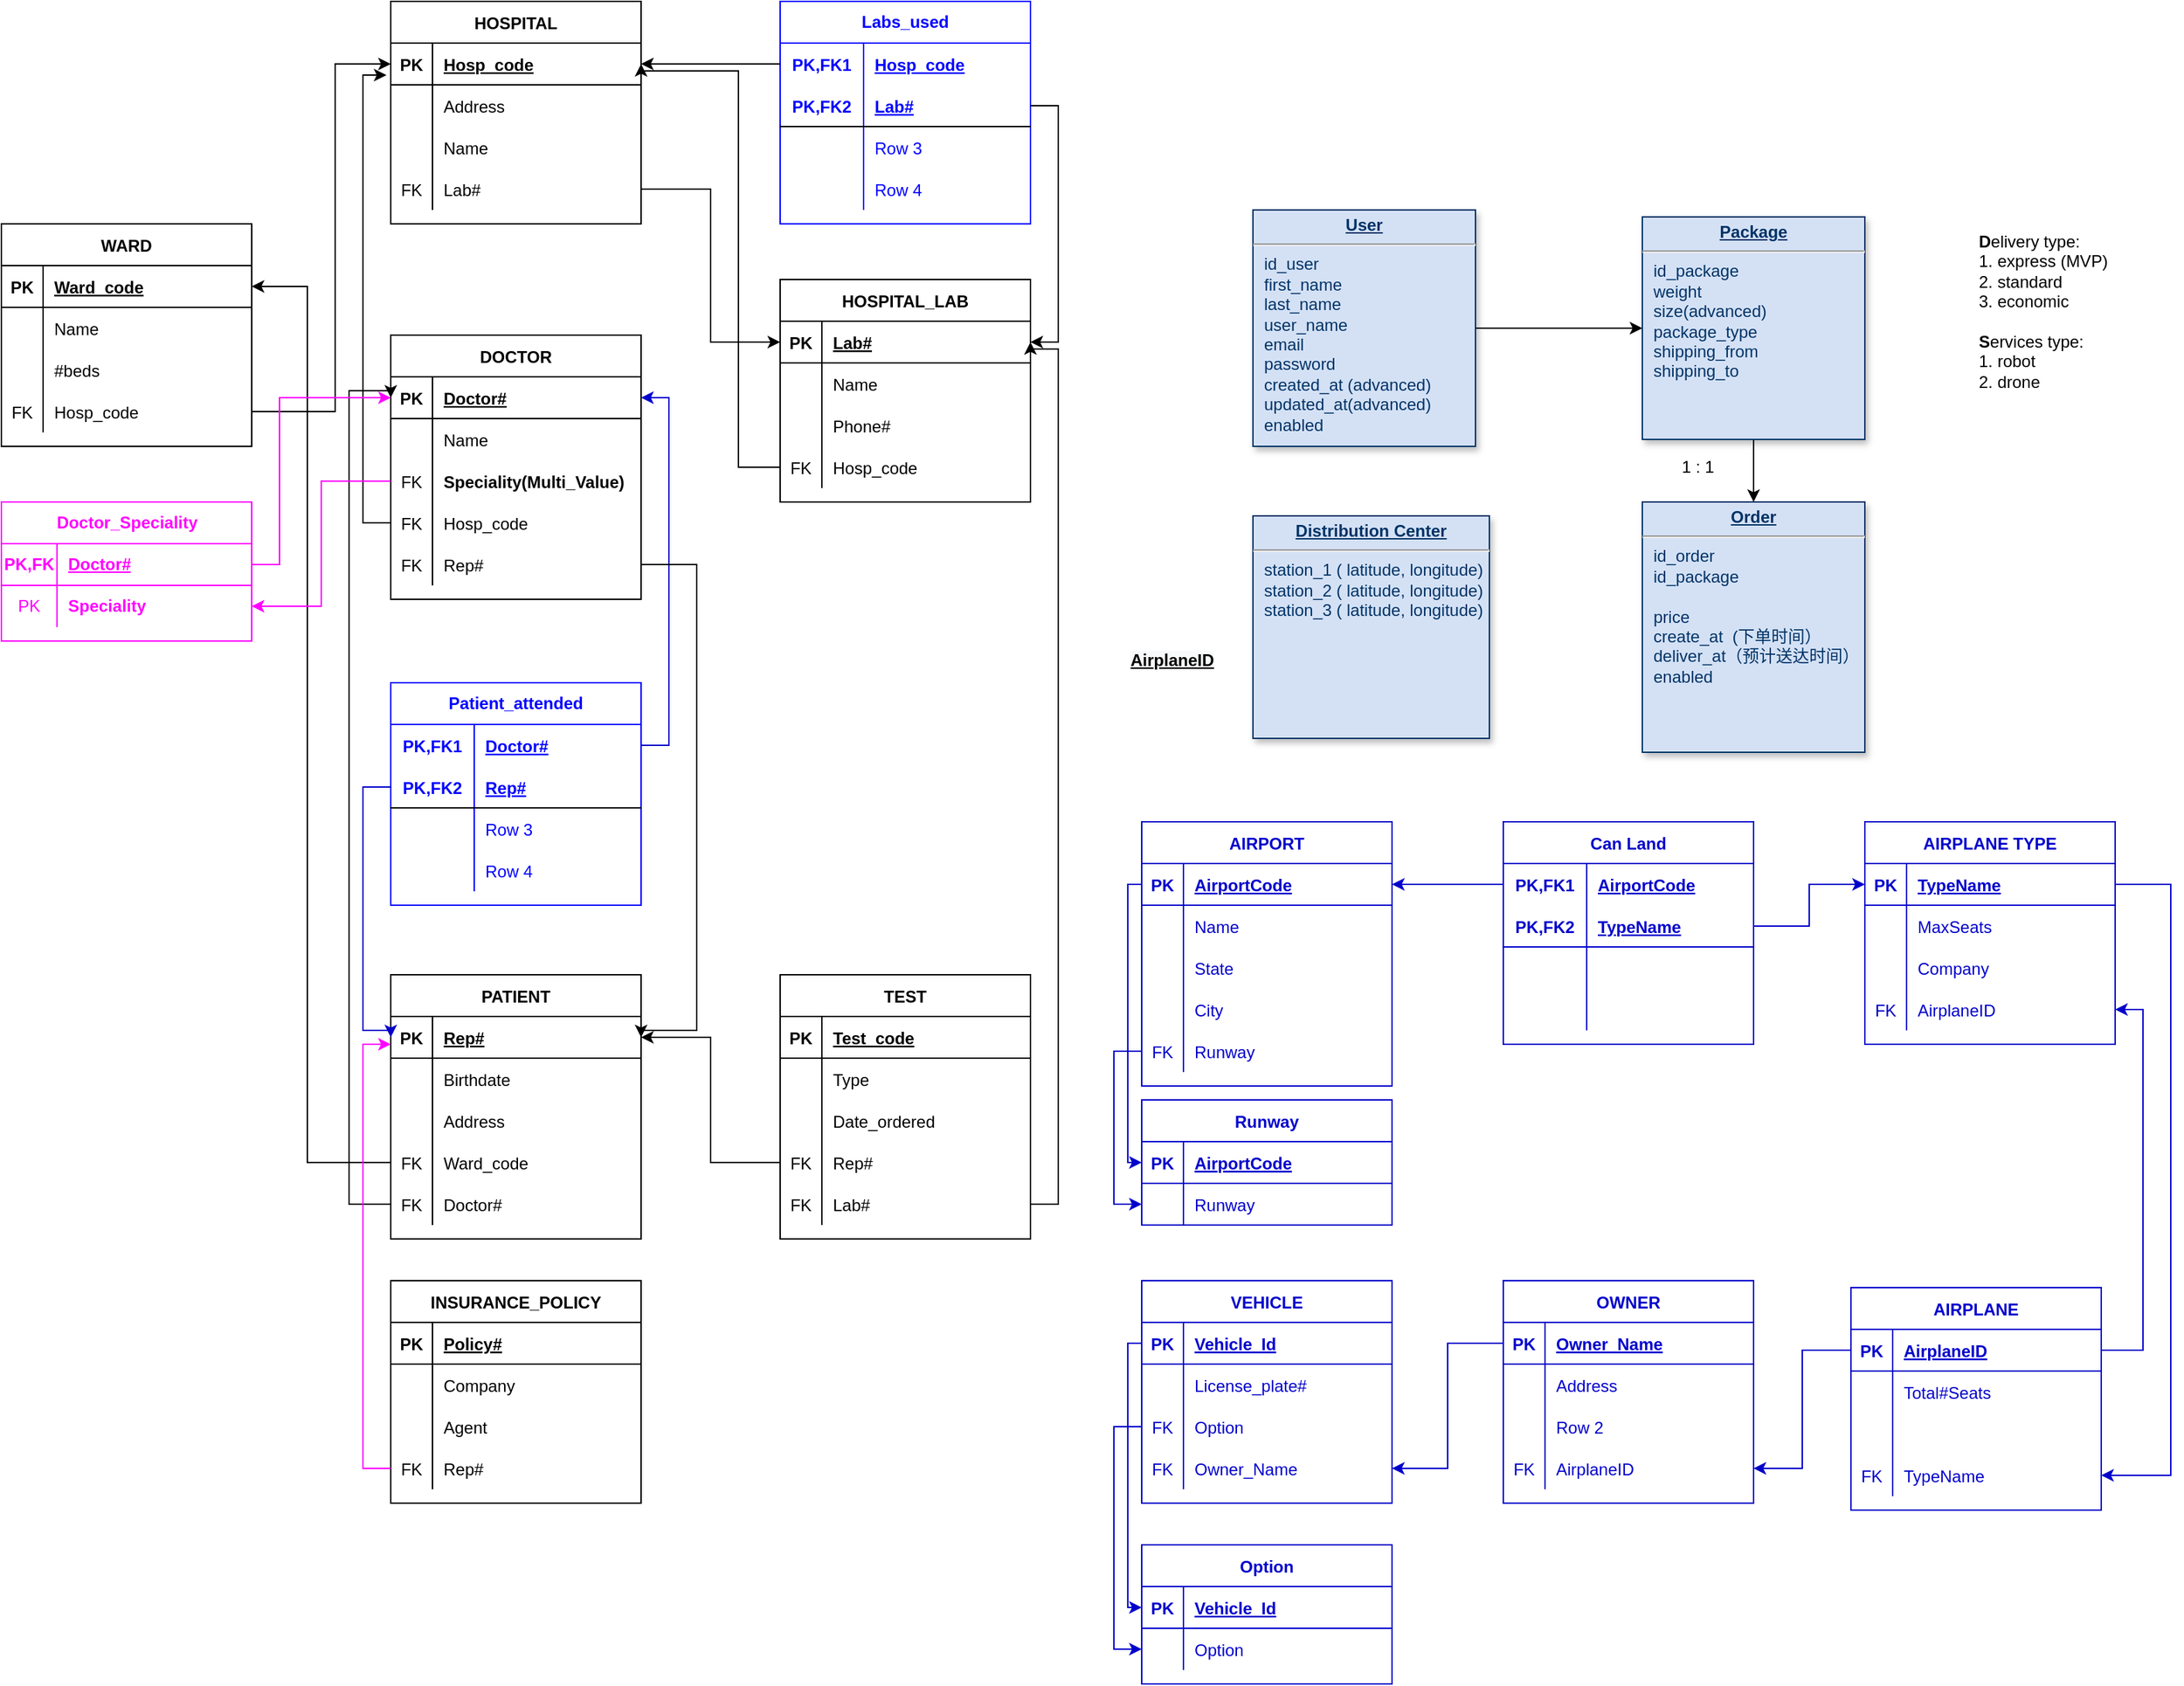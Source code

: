 <mxfile version="16.5.5" type="github">
  <diagram name="Page-1" id="efa7a0a1-bf9b-a30e-e6df-94a7791c09e9">
    <mxGraphModel dx="2835" dy="1038" grid="1" gridSize="10" guides="1" tooltips="1" connect="1" arrows="1" fold="1" page="1" pageScale="1" pageWidth="826" pageHeight="1169" background="none" math="0" shadow="0">
      <root>
        <mxCell id="0" />
        <mxCell id="1" parent="0" />
        <mxCell id="VwlqNpIVvjgSSZJMey_W-121" style="edgeStyle=orthogonalEdgeStyle;rounded=0;orthogonalLoop=1;jettySize=auto;html=1;entryX=0;entryY=0.5;entryDx=0;entryDy=0;" parent="1" source="24" target="29" edge="1">
          <mxGeometry relative="1" as="geometry" />
        </mxCell>
        <mxCell id="24" value="&lt;p style=&quot;margin: 0px ; margin-top: 4px ; text-align: center ; text-decoration: underline&quot;&gt;&lt;b&gt;User&lt;/b&gt;&lt;/p&gt;&lt;hr&gt;&lt;p style=&quot;margin: 0px ; margin-left: 8px&quot;&gt;id_user&lt;/p&gt;&lt;p style=&quot;margin: 0px ; margin-left: 8px&quot;&gt;first_name&lt;/p&gt;&lt;p style=&quot;margin: 0px ; margin-left: 8px&quot;&gt;last_name&lt;/p&gt;&lt;p style=&quot;margin: 0px ; margin-left: 8px&quot;&gt;user_name&lt;/p&gt;&lt;p style=&quot;margin: 0px ; margin-left: 8px&quot;&gt;email&lt;/p&gt;&lt;p style=&quot;margin: 0px ; margin-left: 8px&quot;&gt;password&lt;/p&gt;&lt;p style=&quot;margin: 0px ; margin-left: 8px&quot;&gt;created_at (advanced)&lt;/p&gt;&lt;p style=&quot;margin: 0px ; margin-left: 8px&quot;&gt;updated_at(advanced)&lt;/p&gt;&lt;p style=&quot;margin: 0px ; margin-left: 8px&quot;&gt;enabled&lt;/p&gt;" style="verticalAlign=top;align=left;overflow=fill;fontSize=12;fontFamily=Helvetica;html=1;strokeColor=#003366;shadow=1;fillColor=#D4E1F5;fontColor=#003366" parent="1" vertex="1">
          <mxGeometry x="100" y="230" width="160" height="170" as="geometry" />
        </mxCell>
        <mxCell id="28" value="&lt;p style=&quot;margin: 0px ; margin-top: 4px ; text-align: center ; text-decoration: underline&quot;&gt;&lt;b&gt;Order&lt;/b&gt;&lt;/p&gt;&lt;hr&gt;&lt;p style=&quot;margin: 0px ; margin-left: 8px&quot;&gt;id_order&lt;/p&gt;&lt;p style=&quot;margin: 0px ; margin-left: 8px&quot;&gt;id_package&lt;/p&gt;&lt;p style=&quot;margin: 0px ; margin-left: 8px&quot;&gt;&lt;br&gt;&lt;/p&gt;&lt;p style=&quot;margin: 0px ; margin-left: 8px&quot;&gt;price&lt;/p&gt;&lt;p style=&quot;margin: 0px ; margin-left: 8px&quot;&gt;&lt;span&gt;create_at&amp;nbsp; (下单时间）&lt;/span&gt;&lt;br&gt;&lt;/p&gt;&lt;p style=&quot;margin: 0px ; margin-left: 8px&quot;&gt;deliver_at（预计送达时间）&lt;/p&gt;&lt;p style=&quot;margin: 0px ; margin-left: 8px&quot;&gt;enabled&lt;/p&gt;" style="verticalAlign=top;align=left;overflow=fill;fontSize=12;fontFamily=Helvetica;html=1;strokeColor=#003366;shadow=1;fillColor=#D4E1F5;fontColor=#003366" parent="1" vertex="1">
          <mxGeometry x="380.0" y="440.0" width="160" height="180" as="geometry" />
        </mxCell>
        <mxCell id="VwlqNpIVvjgSSZJMey_W-120" style="edgeStyle=orthogonalEdgeStyle;rounded=0;orthogonalLoop=1;jettySize=auto;html=1;entryX=0.5;entryY=0;entryDx=0;entryDy=0;" parent="1" source="29" target="28" edge="1">
          <mxGeometry relative="1" as="geometry" />
        </mxCell>
        <mxCell id="29" value="&lt;p style=&quot;margin: 0px ; margin-top: 4px ; text-align: center ; text-decoration: underline&quot;&gt;&lt;strong&gt;Package&lt;/strong&gt;&lt;/p&gt;&lt;hr&gt;&lt;p style=&quot;margin: 0px ; margin-left: 8px&quot;&gt;id_package&lt;/p&gt;&lt;p style=&quot;margin: 0px ; margin-left: 8px&quot;&gt;weight&lt;/p&gt;&lt;p style=&quot;margin: 0px ; margin-left: 8px&quot;&gt;size(advanced)&lt;/p&gt;&lt;p style=&quot;margin: 0px ; margin-left: 8px&quot;&gt;package_type&lt;/p&gt;&lt;p style=&quot;margin: 0px 0px 0px 8px&quot;&gt;shipping_from&amp;nbsp;&lt;/p&gt;&lt;p style=&quot;margin: 0px 0px 0px 8px&quot;&gt;shipping_to&amp;nbsp;&lt;/p&gt;&lt;p style=&quot;margin: 0px ; margin-left: 8px&quot;&gt;&lt;br&gt;&lt;/p&gt;" style="verticalAlign=top;align=left;overflow=fill;fontSize=12;fontFamily=Helvetica;html=1;strokeColor=#003366;shadow=1;fillColor=#D4E1F5;fontColor=#003366" parent="1" vertex="1">
          <mxGeometry x="380" y="235" width="160" height="160" as="geometry" />
        </mxCell>
        <mxCell id="VwlqNpIVvjgSSZJMey_W-116" value="1 : 1" style="text;html=1;strokeColor=none;fillColor=none;align=center;verticalAlign=middle;whiteSpace=wrap;rounded=0;" parent="1" vertex="1">
          <mxGeometry x="390" y="400" width="60" height="30" as="geometry" />
        </mxCell>
        <mxCell id="VwlqNpIVvjgSSZJMey_W-118" value="&lt;b&gt;D&lt;/b&gt;elivery type:&lt;br&gt;1. express (MVP)&lt;br&gt;2. standard&lt;br&gt;3. economic&amp;nbsp;&lt;br&gt;&lt;br&gt;&lt;b&gt;S&lt;/b&gt;ervices type:&lt;br&gt;1. robot&lt;br&gt;2. drone" style="text;html=1;strokeColor=none;fillColor=none;align=left;verticalAlign=middle;whiteSpace=wrap;rounded=0;" parent="1" vertex="1">
          <mxGeometry x="620" y="240" width="140" height="125" as="geometry" />
        </mxCell>
        <mxCell id="VwlqNpIVvjgSSZJMey_W-119" value="&lt;p style=&quot;margin: 0px ; margin-top: 4px ; text-align: center ; text-decoration: underline&quot;&gt;&lt;b&gt;Distribution Center&lt;/b&gt;&lt;/p&gt;&lt;hr&gt;&lt;p style=&quot;margin: 0px ; margin-left: 8px&quot;&gt;station_1 ( latitude, longitude&lt;span&gt;)&lt;/span&gt;&lt;/p&gt;&lt;p style=&quot;margin: 0px ; margin-left: 8px&quot;&gt;station_2 ( latitude, longitude)&lt;/p&gt;&lt;p style=&quot;margin: 0px ; margin-left: 8px&quot;&gt;station_3 ( latitude, longitude)&lt;/p&gt;&lt;p style=&quot;margin: 0px ; margin-left: 8px&quot;&gt;&lt;br&gt;&lt;/p&gt;&lt;p style=&quot;margin: 0px ; margin-left: 8px&quot;&gt;&lt;br&gt;&lt;/p&gt;&lt;p style=&quot;margin: 0px ; margin-left: 8px&quot;&gt;&lt;br&gt;&lt;/p&gt;" style="verticalAlign=top;align=left;overflow=fill;fontSize=12;fontFamily=Helvetica;html=1;strokeColor=#003366;shadow=1;fillColor=#D4E1F5;fontColor=#003366" parent="1" vertex="1">
          <mxGeometry x="100" y="450" width="170" height="160" as="geometry" />
        </mxCell>
        <mxCell id="bG4NQgAEDzhvDliHnuFO-29" value="AIRPORT" style="shape=table;startSize=30;container=1;collapsible=1;childLayout=tableLayout;fixedRows=1;rowLines=0;fontStyle=1;align=center;resizeLast=1;strokeColor=#0000CC;fontColor=#0000CC;" parent="1" vertex="1">
          <mxGeometry x="20" y="670" width="180" height="190" as="geometry" />
        </mxCell>
        <mxCell id="bG4NQgAEDzhvDliHnuFO-30" value="" style="shape=tableRow;horizontal=0;startSize=0;swimlaneHead=0;swimlaneBody=0;fillColor=none;collapsible=0;dropTarget=0;points=[[0,0.5],[1,0.5]];portConstraint=eastwest;top=0;left=0;right=0;bottom=1;strokeColor=#0000CC;fontColor=#0000CC;" parent="bG4NQgAEDzhvDliHnuFO-29" vertex="1">
          <mxGeometry y="30" width="180" height="30" as="geometry" />
        </mxCell>
        <mxCell id="bG4NQgAEDzhvDliHnuFO-31" value="PK" style="shape=partialRectangle;connectable=0;fillColor=none;top=0;left=0;bottom=0;right=0;fontStyle=1;overflow=hidden;strokeColor=#0000CC;fontColor=#0000CC;" parent="bG4NQgAEDzhvDliHnuFO-30" vertex="1">
          <mxGeometry width="30" height="30" as="geometry">
            <mxRectangle width="30" height="30" as="alternateBounds" />
          </mxGeometry>
        </mxCell>
        <mxCell id="bG4NQgAEDzhvDliHnuFO-32" value="AirportCode" style="shape=partialRectangle;connectable=0;fillColor=none;top=0;left=0;bottom=0;right=0;align=left;spacingLeft=6;fontStyle=5;overflow=hidden;strokeColor=#0000CC;fontColor=#0000CC;" parent="bG4NQgAEDzhvDliHnuFO-30" vertex="1">
          <mxGeometry x="30" width="150" height="30" as="geometry">
            <mxRectangle width="150" height="30" as="alternateBounds" />
          </mxGeometry>
        </mxCell>
        <mxCell id="bG4NQgAEDzhvDliHnuFO-33" value="" style="shape=tableRow;horizontal=0;startSize=0;swimlaneHead=0;swimlaneBody=0;fillColor=none;collapsible=0;dropTarget=0;points=[[0,0.5],[1,0.5]];portConstraint=eastwest;top=0;left=0;right=0;bottom=0;strokeColor=#0000CC;fontColor=#0000CC;" parent="bG4NQgAEDzhvDliHnuFO-29" vertex="1">
          <mxGeometry y="60" width="180" height="30" as="geometry" />
        </mxCell>
        <mxCell id="bG4NQgAEDzhvDliHnuFO-34" value="" style="shape=partialRectangle;connectable=0;fillColor=none;top=0;left=0;bottom=0;right=0;editable=1;overflow=hidden;strokeColor=#0000CC;fontColor=#0000CC;" parent="bG4NQgAEDzhvDliHnuFO-33" vertex="1">
          <mxGeometry width="30" height="30" as="geometry">
            <mxRectangle width="30" height="30" as="alternateBounds" />
          </mxGeometry>
        </mxCell>
        <mxCell id="bG4NQgAEDzhvDliHnuFO-35" value="Name" style="shape=partialRectangle;connectable=0;fillColor=none;top=0;left=0;bottom=0;right=0;align=left;spacingLeft=6;overflow=hidden;strokeColor=#0000CC;fontColor=#0000CC;" parent="bG4NQgAEDzhvDliHnuFO-33" vertex="1">
          <mxGeometry x="30" width="150" height="30" as="geometry">
            <mxRectangle width="150" height="30" as="alternateBounds" />
          </mxGeometry>
        </mxCell>
        <mxCell id="bG4NQgAEDzhvDliHnuFO-36" value="" style="shape=tableRow;horizontal=0;startSize=0;swimlaneHead=0;swimlaneBody=0;fillColor=none;collapsible=0;dropTarget=0;points=[[0,0.5],[1,0.5]];portConstraint=eastwest;top=0;left=0;right=0;bottom=0;strokeColor=#0000CC;fontColor=#0000CC;" parent="bG4NQgAEDzhvDliHnuFO-29" vertex="1">
          <mxGeometry y="90" width="180" height="30" as="geometry" />
        </mxCell>
        <mxCell id="bG4NQgAEDzhvDliHnuFO-37" value="" style="shape=partialRectangle;connectable=0;fillColor=none;top=0;left=0;bottom=0;right=0;editable=1;overflow=hidden;strokeColor=#0000CC;fontColor=#0000CC;" parent="bG4NQgAEDzhvDliHnuFO-36" vertex="1">
          <mxGeometry width="30" height="30" as="geometry">
            <mxRectangle width="30" height="30" as="alternateBounds" />
          </mxGeometry>
        </mxCell>
        <mxCell id="bG4NQgAEDzhvDliHnuFO-38" value="State" style="shape=partialRectangle;connectable=0;fillColor=none;top=0;left=0;bottom=0;right=0;align=left;spacingLeft=6;overflow=hidden;strokeColor=#0000CC;fontColor=#0000CC;" parent="bG4NQgAEDzhvDliHnuFO-36" vertex="1">
          <mxGeometry x="30" width="150" height="30" as="geometry">
            <mxRectangle width="150" height="30" as="alternateBounds" />
          </mxGeometry>
        </mxCell>
        <mxCell id="bG4NQgAEDzhvDliHnuFO-39" value="" style="shape=tableRow;horizontal=0;startSize=0;swimlaneHead=0;swimlaneBody=0;fillColor=none;collapsible=0;dropTarget=0;points=[[0,0.5],[1,0.5]];portConstraint=eastwest;top=0;left=0;right=0;bottom=0;strokeColor=#0000CC;fontColor=#0000CC;" parent="bG4NQgAEDzhvDliHnuFO-29" vertex="1">
          <mxGeometry y="120" width="180" height="30" as="geometry" />
        </mxCell>
        <mxCell id="bG4NQgAEDzhvDliHnuFO-40" value="" style="shape=partialRectangle;connectable=0;fillColor=none;top=0;left=0;bottom=0;right=0;editable=1;overflow=hidden;strokeColor=#0000CC;fontColor=#0000CC;" parent="bG4NQgAEDzhvDliHnuFO-39" vertex="1">
          <mxGeometry width="30" height="30" as="geometry">
            <mxRectangle width="30" height="30" as="alternateBounds" />
          </mxGeometry>
        </mxCell>
        <mxCell id="bG4NQgAEDzhvDliHnuFO-41" value="City" style="shape=partialRectangle;connectable=0;fillColor=none;top=0;left=0;bottom=0;right=0;align=left;spacingLeft=6;overflow=hidden;strokeColor=#0000CC;fontColor=#0000CC;" parent="bG4NQgAEDzhvDliHnuFO-39" vertex="1">
          <mxGeometry x="30" width="150" height="30" as="geometry">
            <mxRectangle width="150" height="30" as="alternateBounds" />
          </mxGeometry>
        </mxCell>
        <mxCell id="bG4NQgAEDzhvDliHnuFO-147" value="" style="shape=tableRow;horizontal=0;startSize=0;swimlaneHead=0;swimlaneBody=0;fillColor=none;collapsible=0;dropTarget=0;points=[[0,0.5],[1,0.5]];portConstraint=eastwest;top=0;left=0;right=0;bottom=0;strokeColor=#0000CC;fontColor=#0000CC;" parent="bG4NQgAEDzhvDliHnuFO-29" vertex="1">
          <mxGeometry y="150" width="180" height="30" as="geometry" />
        </mxCell>
        <mxCell id="bG4NQgAEDzhvDliHnuFO-148" value="FK" style="shape=partialRectangle;connectable=0;fillColor=none;top=0;left=0;bottom=0;right=0;editable=1;overflow=hidden;strokeColor=#0000CC;fontColor=#0000CC;" parent="bG4NQgAEDzhvDliHnuFO-147" vertex="1">
          <mxGeometry width="30" height="30" as="geometry">
            <mxRectangle width="30" height="30" as="alternateBounds" />
          </mxGeometry>
        </mxCell>
        <mxCell id="bG4NQgAEDzhvDliHnuFO-149" value="Runway" style="shape=partialRectangle;connectable=0;fillColor=none;top=0;left=0;bottom=0;right=0;align=left;spacingLeft=6;overflow=hidden;strokeColor=#0000CC;fontColor=#0000CC;" parent="bG4NQgAEDzhvDliHnuFO-147" vertex="1">
          <mxGeometry x="30" width="150" height="30" as="geometry">
            <mxRectangle width="150" height="30" as="alternateBounds" />
          </mxGeometry>
        </mxCell>
        <mxCell id="bG4NQgAEDzhvDliHnuFO-44" value="Runway" style="shape=table;startSize=30;container=1;collapsible=1;childLayout=tableLayout;fixedRows=1;rowLines=0;fontStyle=1;align=center;resizeLast=1;strokeColor=#0000CC;fontColor=#0000CC;" parent="1" vertex="1">
          <mxGeometry x="20" y="870" width="180" height="90" as="geometry" />
        </mxCell>
        <mxCell id="bG4NQgAEDzhvDliHnuFO-45" value="" style="shape=tableRow;horizontal=0;startSize=0;swimlaneHead=0;swimlaneBody=0;fillColor=none;collapsible=0;dropTarget=0;points=[[0,0.5],[1,0.5]];portConstraint=eastwest;top=0;left=0;right=0;bottom=1;strokeColor=#0000CC;fontColor=#0000CC;" parent="bG4NQgAEDzhvDliHnuFO-44" vertex="1">
          <mxGeometry y="30" width="180" height="30" as="geometry" />
        </mxCell>
        <mxCell id="bG4NQgAEDzhvDliHnuFO-46" value="PK" style="shape=partialRectangle;connectable=0;fillColor=none;top=0;left=0;bottom=0;right=0;fontStyle=1;overflow=hidden;strokeColor=#0000CC;fontColor=#0000CC;" parent="bG4NQgAEDzhvDliHnuFO-45" vertex="1">
          <mxGeometry width="30" height="30" as="geometry">
            <mxRectangle width="30" height="30" as="alternateBounds" />
          </mxGeometry>
        </mxCell>
        <mxCell id="bG4NQgAEDzhvDliHnuFO-47" value="AirportCode" style="shape=partialRectangle;connectable=0;fillColor=none;top=0;left=0;bottom=0;right=0;align=left;spacingLeft=6;fontStyle=5;overflow=hidden;strokeColor=#0000CC;fontColor=#0000CC;" parent="bG4NQgAEDzhvDliHnuFO-45" vertex="1">
          <mxGeometry x="30" width="150" height="30" as="geometry">
            <mxRectangle width="150" height="30" as="alternateBounds" />
          </mxGeometry>
        </mxCell>
        <mxCell id="bG4NQgAEDzhvDliHnuFO-48" value="" style="shape=tableRow;horizontal=0;startSize=0;swimlaneHead=0;swimlaneBody=0;fillColor=none;collapsible=0;dropTarget=0;points=[[0,0.5],[1,0.5]];portConstraint=eastwest;top=0;left=0;right=0;bottom=0;strokeColor=#0000CC;fontColor=#0000CC;" parent="bG4NQgAEDzhvDliHnuFO-44" vertex="1">
          <mxGeometry y="60" width="180" height="30" as="geometry" />
        </mxCell>
        <mxCell id="bG4NQgAEDzhvDliHnuFO-49" value="" style="shape=partialRectangle;connectable=0;fillColor=none;top=0;left=0;bottom=0;right=0;editable=1;overflow=hidden;strokeColor=#0000CC;fontColor=#0000CC;" parent="bG4NQgAEDzhvDliHnuFO-48" vertex="1">
          <mxGeometry width="30" height="30" as="geometry">
            <mxRectangle width="30" height="30" as="alternateBounds" />
          </mxGeometry>
        </mxCell>
        <mxCell id="bG4NQgAEDzhvDliHnuFO-50" value="Runway" style="shape=partialRectangle;connectable=0;fillColor=none;top=0;left=0;bottom=0;right=0;align=left;spacingLeft=6;overflow=hidden;strokeColor=#0000CC;fontColor=#0000CC;" parent="bG4NQgAEDzhvDliHnuFO-48" vertex="1">
          <mxGeometry x="30" width="150" height="30" as="geometry">
            <mxRectangle width="150" height="30" as="alternateBounds" />
          </mxGeometry>
        </mxCell>
        <mxCell id="bG4NQgAEDzhvDliHnuFO-57" value="AIRPLANE TYPE" style="shape=table;startSize=30;container=1;collapsible=1;childLayout=tableLayout;fixedRows=1;rowLines=0;fontStyle=1;align=center;resizeLast=1;strokeColor=#0000CC;fontColor=#0000CC;" parent="1" vertex="1">
          <mxGeometry x="540" y="670" width="180" height="160" as="geometry" />
        </mxCell>
        <mxCell id="bG4NQgAEDzhvDliHnuFO-58" value="" style="shape=tableRow;horizontal=0;startSize=0;swimlaneHead=0;swimlaneBody=0;fillColor=none;collapsible=0;dropTarget=0;points=[[0,0.5],[1,0.5]];portConstraint=eastwest;top=0;left=0;right=0;bottom=1;strokeColor=#0000CC;fontColor=#0000CC;" parent="bG4NQgAEDzhvDliHnuFO-57" vertex="1">
          <mxGeometry y="30" width="180" height="30" as="geometry" />
        </mxCell>
        <mxCell id="bG4NQgAEDzhvDliHnuFO-59" value="PK" style="shape=partialRectangle;connectable=0;fillColor=none;top=0;left=0;bottom=0;right=0;fontStyle=1;overflow=hidden;strokeColor=#0000CC;fontColor=#0000CC;" parent="bG4NQgAEDzhvDliHnuFO-58" vertex="1">
          <mxGeometry width="30" height="30" as="geometry">
            <mxRectangle width="30" height="30" as="alternateBounds" />
          </mxGeometry>
        </mxCell>
        <mxCell id="bG4NQgAEDzhvDliHnuFO-60" value="TypeName" style="shape=partialRectangle;connectable=0;fillColor=none;top=0;left=0;bottom=0;right=0;align=left;spacingLeft=6;fontStyle=5;overflow=hidden;strokeColor=#0000CC;fontColor=#0000CC;" parent="bG4NQgAEDzhvDliHnuFO-58" vertex="1">
          <mxGeometry x="30" width="150" height="30" as="geometry">
            <mxRectangle width="150" height="30" as="alternateBounds" />
          </mxGeometry>
        </mxCell>
        <mxCell id="bG4NQgAEDzhvDliHnuFO-61" value="" style="shape=tableRow;horizontal=0;startSize=0;swimlaneHead=0;swimlaneBody=0;fillColor=none;collapsible=0;dropTarget=0;points=[[0,0.5],[1,0.5]];portConstraint=eastwest;top=0;left=0;right=0;bottom=0;strokeColor=#0000CC;fontColor=#0000CC;" parent="bG4NQgAEDzhvDliHnuFO-57" vertex="1">
          <mxGeometry y="60" width="180" height="30" as="geometry" />
        </mxCell>
        <mxCell id="bG4NQgAEDzhvDliHnuFO-62" value="" style="shape=partialRectangle;connectable=0;fillColor=none;top=0;left=0;bottom=0;right=0;editable=1;overflow=hidden;strokeColor=#0000CC;fontColor=#0000CC;" parent="bG4NQgAEDzhvDliHnuFO-61" vertex="1">
          <mxGeometry width="30" height="30" as="geometry">
            <mxRectangle width="30" height="30" as="alternateBounds" />
          </mxGeometry>
        </mxCell>
        <mxCell id="bG4NQgAEDzhvDliHnuFO-63" value="MaxSeats" style="shape=partialRectangle;connectable=0;fillColor=none;top=0;left=0;bottom=0;right=0;align=left;spacingLeft=6;overflow=hidden;strokeColor=#0000CC;fontColor=#0000CC;" parent="bG4NQgAEDzhvDliHnuFO-61" vertex="1">
          <mxGeometry x="30" width="150" height="30" as="geometry">
            <mxRectangle width="150" height="30" as="alternateBounds" />
          </mxGeometry>
        </mxCell>
        <mxCell id="bG4NQgAEDzhvDliHnuFO-64" value="" style="shape=tableRow;horizontal=0;startSize=0;swimlaneHead=0;swimlaneBody=0;fillColor=none;collapsible=0;dropTarget=0;points=[[0,0.5],[1,0.5]];portConstraint=eastwest;top=0;left=0;right=0;bottom=0;strokeColor=#0000CC;fontColor=#0000CC;" parent="bG4NQgAEDzhvDliHnuFO-57" vertex="1">
          <mxGeometry y="90" width="180" height="30" as="geometry" />
        </mxCell>
        <mxCell id="bG4NQgAEDzhvDliHnuFO-65" value="" style="shape=partialRectangle;connectable=0;fillColor=none;top=0;left=0;bottom=0;right=0;editable=1;overflow=hidden;strokeColor=#0000CC;fontColor=#0000CC;" parent="bG4NQgAEDzhvDliHnuFO-64" vertex="1">
          <mxGeometry width="30" height="30" as="geometry">
            <mxRectangle width="30" height="30" as="alternateBounds" />
          </mxGeometry>
        </mxCell>
        <mxCell id="bG4NQgAEDzhvDliHnuFO-66" value="Company" style="shape=partialRectangle;connectable=0;fillColor=none;top=0;left=0;bottom=0;right=0;align=left;spacingLeft=6;overflow=hidden;strokeColor=#0000CC;fontColor=#0000CC;" parent="bG4NQgAEDzhvDliHnuFO-64" vertex="1">
          <mxGeometry x="30" width="150" height="30" as="geometry">
            <mxRectangle width="150" height="30" as="alternateBounds" />
          </mxGeometry>
        </mxCell>
        <mxCell id="bG4NQgAEDzhvDliHnuFO-150" value="" style="shape=tableRow;horizontal=0;startSize=0;swimlaneHead=0;swimlaneBody=0;fillColor=none;collapsible=0;dropTarget=0;points=[[0,0.5],[1,0.5]];portConstraint=eastwest;top=0;left=0;right=0;bottom=0;strokeColor=#0000CC;fontColor=#0000CC;" parent="bG4NQgAEDzhvDliHnuFO-57" vertex="1">
          <mxGeometry y="120" width="180" height="30" as="geometry" />
        </mxCell>
        <mxCell id="bG4NQgAEDzhvDliHnuFO-151" value="FK" style="shape=partialRectangle;connectable=0;fillColor=none;top=0;left=0;bottom=0;right=0;editable=1;overflow=hidden;strokeColor=#0000CC;fontColor=#0000CC;" parent="bG4NQgAEDzhvDliHnuFO-150" vertex="1">
          <mxGeometry width="30" height="30" as="geometry">
            <mxRectangle width="30" height="30" as="alternateBounds" />
          </mxGeometry>
        </mxCell>
        <mxCell id="bG4NQgAEDzhvDliHnuFO-152" value="AirplaneID" style="shape=partialRectangle;connectable=0;fillColor=none;top=0;left=0;bottom=0;right=0;align=left;spacingLeft=6;overflow=hidden;strokeColor=#0000CC;fontColor=#0000CC;" parent="bG4NQgAEDzhvDliHnuFO-150" vertex="1">
          <mxGeometry x="30" width="150" height="30" as="geometry">
            <mxRectangle width="150" height="30" as="alternateBounds" />
          </mxGeometry>
        </mxCell>
        <mxCell id="bG4NQgAEDzhvDliHnuFO-71" value="AIRPLANE" style="shape=table;startSize=30;container=1;collapsible=1;childLayout=tableLayout;fixedRows=1;rowLines=0;fontStyle=1;align=center;resizeLast=1;strokeColor=#0000CC;fontColor=#0000CC;" parent="1" vertex="1">
          <mxGeometry x="530" y="1005" width="180" height="160" as="geometry" />
        </mxCell>
        <mxCell id="bG4NQgAEDzhvDliHnuFO-72" value="" style="shape=tableRow;horizontal=0;startSize=0;swimlaneHead=0;swimlaneBody=0;fillColor=none;collapsible=0;dropTarget=0;points=[[0,0.5],[1,0.5]];portConstraint=eastwest;top=0;left=0;right=0;bottom=1;strokeColor=#0000CC;fontColor=#0000CC;" parent="bG4NQgAEDzhvDliHnuFO-71" vertex="1">
          <mxGeometry y="30" width="180" height="30" as="geometry" />
        </mxCell>
        <mxCell id="bG4NQgAEDzhvDliHnuFO-73" value="PK" style="shape=partialRectangle;connectable=0;fillColor=none;top=0;left=0;bottom=0;right=0;fontStyle=1;overflow=hidden;strokeColor=#0000CC;fontColor=#0000CC;" parent="bG4NQgAEDzhvDliHnuFO-72" vertex="1">
          <mxGeometry width="30" height="30" as="geometry">
            <mxRectangle width="30" height="30" as="alternateBounds" />
          </mxGeometry>
        </mxCell>
        <mxCell id="bG4NQgAEDzhvDliHnuFO-74" value="AirplaneID" style="shape=partialRectangle;connectable=0;fillColor=none;top=0;left=0;bottom=0;right=0;align=left;spacingLeft=6;fontStyle=5;overflow=hidden;strokeColor=#0000CC;fontColor=#0000CC;" parent="bG4NQgAEDzhvDliHnuFO-72" vertex="1">
          <mxGeometry x="30" width="150" height="30" as="geometry">
            <mxRectangle width="150" height="30" as="alternateBounds" />
          </mxGeometry>
        </mxCell>
        <mxCell id="bG4NQgAEDzhvDliHnuFO-75" value="" style="shape=tableRow;horizontal=0;startSize=0;swimlaneHead=0;swimlaneBody=0;fillColor=none;collapsible=0;dropTarget=0;points=[[0,0.5],[1,0.5]];portConstraint=eastwest;top=0;left=0;right=0;bottom=0;strokeColor=#0000CC;fontColor=#0000CC;" parent="bG4NQgAEDzhvDliHnuFO-71" vertex="1">
          <mxGeometry y="60" width="180" height="30" as="geometry" />
        </mxCell>
        <mxCell id="bG4NQgAEDzhvDliHnuFO-76" value="" style="shape=partialRectangle;connectable=0;fillColor=none;top=0;left=0;bottom=0;right=0;editable=1;overflow=hidden;strokeColor=#0000CC;fontColor=#0000CC;" parent="bG4NQgAEDzhvDliHnuFO-75" vertex="1">
          <mxGeometry width="30" height="30" as="geometry">
            <mxRectangle width="30" height="30" as="alternateBounds" />
          </mxGeometry>
        </mxCell>
        <mxCell id="bG4NQgAEDzhvDliHnuFO-77" value="Total#Seats" style="shape=partialRectangle;connectable=0;fillColor=none;top=0;left=0;bottom=0;right=0;align=left;spacingLeft=6;overflow=hidden;strokeColor=#0000CC;fontColor=#0000CC;" parent="bG4NQgAEDzhvDliHnuFO-75" vertex="1">
          <mxGeometry x="30" width="150" height="30" as="geometry">
            <mxRectangle width="150" height="30" as="alternateBounds" />
          </mxGeometry>
        </mxCell>
        <mxCell id="bG4NQgAEDzhvDliHnuFO-78" value="" style="shape=tableRow;horizontal=0;startSize=0;swimlaneHead=0;swimlaneBody=0;fillColor=none;collapsible=0;dropTarget=0;points=[[0,0.5],[1,0.5]];portConstraint=eastwest;top=0;left=0;right=0;bottom=0;strokeColor=#0000CC;fontColor=#0000CC;" parent="bG4NQgAEDzhvDliHnuFO-71" vertex="1">
          <mxGeometry y="90" width="180" height="30" as="geometry" />
        </mxCell>
        <mxCell id="bG4NQgAEDzhvDliHnuFO-79" value="" style="shape=partialRectangle;connectable=0;fillColor=none;top=0;left=0;bottom=0;right=0;editable=1;overflow=hidden;strokeColor=#0000CC;fontColor=#0000CC;" parent="bG4NQgAEDzhvDliHnuFO-78" vertex="1">
          <mxGeometry width="30" height="30" as="geometry">
            <mxRectangle width="30" height="30" as="alternateBounds" />
          </mxGeometry>
        </mxCell>
        <mxCell id="bG4NQgAEDzhvDliHnuFO-80" value="" style="shape=partialRectangle;connectable=0;fillColor=none;top=0;left=0;bottom=0;right=0;align=left;spacingLeft=6;overflow=hidden;strokeColor=#0000CC;fontColor=#0000CC;" parent="bG4NQgAEDzhvDliHnuFO-78" vertex="1">
          <mxGeometry x="30" width="150" height="30" as="geometry">
            <mxRectangle width="150" height="30" as="alternateBounds" />
          </mxGeometry>
        </mxCell>
        <mxCell id="bG4NQgAEDzhvDliHnuFO-81" value="" style="shape=tableRow;horizontal=0;startSize=0;swimlaneHead=0;swimlaneBody=0;fillColor=none;collapsible=0;dropTarget=0;points=[[0,0.5],[1,0.5]];portConstraint=eastwest;top=0;left=0;right=0;bottom=0;strokeColor=#0000CC;fontColor=#0000CC;" parent="bG4NQgAEDzhvDliHnuFO-71" vertex="1">
          <mxGeometry y="120" width="180" height="30" as="geometry" />
        </mxCell>
        <mxCell id="bG4NQgAEDzhvDliHnuFO-82" value="FK" style="shape=partialRectangle;connectable=0;fillColor=none;top=0;left=0;bottom=0;right=0;editable=1;overflow=hidden;strokeColor=#0000CC;fontColor=#0000CC;" parent="bG4NQgAEDzhvDliHnuFO-81" vertex="1">
          <mxGeometry width="30" height="30" as="geometry">
            <mxRectangle width="30" height="30" as="alternateBounds" />
          </mxGeometry>
        </mxCell>
        <mxCell id="bG4NQgAEDzhvDliHnuFO-83" value="TypeName" style="shape=partialRectangle;connectable=0;fillColor=none;top=0;left=0;bottom=0;right=0;align=left;spacingLeft=6;overflow=hidden;strokeColor=#0000CC;fontColor=#0000CC;" parent="bG4NQgAEDzhvDliHnuFO-81" vertex="1">
          <mxGeometry x="30" width="150" height="30" as="geometry">
            <mxRectangle width="150" height="30" as="alternateBounds" />
          </mxGeometry>
        </mxCell>
        <mxCell id="bG4NQgAEDzhvDliHnuFO-85" value="OWNER" style="shape=table;startSize=30;container=1;collapsible=1;childLayout=tableLayout;fixedRows=1;rowLines=0;fontStyle=1;align=center;resizeLast=1;strokeColor=#0000CC;fontColor=#0000CC;" parent="1" vertex="1">
          <mxGeometry x="280" y="1000" width="180" height="160" as="geometry" />
        </mxCell>
        <mxCell id="bG4NQgAEDzhvDliHnuFO-86" value="" style="shape=tableRow;horizontal=0;startSize=0;swimlaneHead=0;swimlaneBody=0;fillColor=none;collapsible=0;dropTarget=0;points=[[0,0.5],[1,0.5]];portConstraint=eastwest;top=0;left=0;right=0;bottom=1;strokeColor=#0000CC;fontColor=#0000CC;" parent="bG4NQgAEDzhvDliHnuFO-85" vertex="1">
          <mxGeometry y="30" width="180" height="30" as="geometry" />
        </mxCell>
        <mxCell id="bG4NQgAEDzhvDliHnuFO-87" value="PK" style="shape=partialRectangle;connectable=0;fillColor=none;top=0;left=0;bottom=0;right=0;fontStyle=1;overflow=hidden;strokeColor=#0000CC;fontColor=#0000CC;" parent="bG4NQgAEDzhvDliHnuFO-86" vertex="1">
          <mxGeometry width="30" height="30" as="geometry">
            <mxRectangle width="30" height="30" as="alternateBounds" />
          </mxGeometry>
        </mxCell>
        <mxCell id="bG4NQgAEDzhvDliHnuFO-88" value="Owner_Name" style="shape=partialRectangle;connectable=0;fillColor=none;top=0;left=0;bottom=0;right=0;align=left;spacingLeft=6;fontStyle=5;overflow=hidden;strokeColor=#0000CC;fontColor=#0000CC;" parent="bG4NQgAEDzhvDliHnuFO-86" vertex="1">
          <mxGeometry x="30" width="150" height="30" as="geometry">
            <mxRectangle width="150" height="30" as="alternateBounds" />
          </mxGeometry>
        </mxCell>
        <mxCell id="bG4NQgAEDzhvDliHnuFO-89" value="" style="shape=tableRow;horizontal=0;startSize=0;swimlaneHead=0;swimlaneBody=0;fillColor=none;collapsible=0;dropTarget=0;points=[[0,0.5],[1,0.5]];portConstraint=eastwest;top=0;left=0;right=0;bottom=0;strokeColor=#0000CC;fontColor=#0000CC;" parent="bG4NQgAEDzhvDliHnuFO-85" vertex="1">
          <mxGeometry y="60" width="180" height="30" as="geometry" />
        </mxCell>
        <mxCell id="bG4NQgAEDzhvDliHnuFO-90" value="" style="shape=partialRectangle;connectable=0;fillColor=none;top=0;left=0;bottom=0;right=0;editable=1;overflow=hidden;strokeColor=#0000CC;fontColor=#0000CC;" parent="bG4NQgAEDzhvDliHnuFO-89" vertex="1">
          <mxGeometry width="30" height="30" as="geometry">
            <mxRectangle width="30" height="30" as="alternateBounds" />
          </mxGeometry>
        </mxCell>
        <mxCell id="bG4NQgAEDzhvDliHnuFO-91" value="Address" style="shape=partialRectangle;connectable=0;fillColor=none;top=0;left=0;bottom=0;right=0;align=left;spacingLeft=6;overflow=hidden;strokeColor=#0000CC;fontColor=#0000CC;" parent="bG4NQgAEDzhvDliHnuFO-89" vertex="1">
          <mxGeometry x="30" width="150" height="30" as="geometry">
            <mxRectangle width="150" height="30" as="alternateBounds" />
          </mxGeometry>
        </mxCell>
        <mxCell id="bG4NQgAEDzhvDliHnuFO-92" value="" style="shape=tableRow;horizontal=0;startSize=0;swimlaneHead=0;swimlaneBody=0;fillColor=none;collapsible=0;dropTarget=0;points=[[0,0.5],[1,0.5]];portConstraint=eastwest;top=0;left=0;right=0;bottom=0;strokeColor=#0000CC;fontColor=#0000CC;" parent="bG4NQgAEDzhvDliHnuFO-85" vertex="1">
          <mxGeometry y="90" width="180" height="30" as="geometry" />
        </mxCell>
        <mxCell id="bG4NQgAEDzhvDliHnuFO-93" value="" style="shape=partialRectangle;connectable=0;fillColor=none;top=0;left=0;bottom=0;right=0;editable=1;overflow=hidden;strokeColor=#0000CC;fontColor=#0000CC;" parent="bG4NQgAEDzhvDliHnuFO-92" vertex="1">
          <mxGeometry width="30" height="30" as="geometry">
            <mxRectangle width="30" height="30" as="alternateBounds" />
          </mxGeometry>
        </mxCell>
        <mxCell id="bG4NQgAEDzhvDliHnuFO-94" value="Row 2" style="shape=partialRectangle;connectable=0;fillColor=none;top=0;left=0;bottom=0;right=0;align=left;spacingLeft=6;overflow=hidden;strokeColor=#0000CC;fontColor=#0000CC;" parent="bG4NQgAEDzhvDliHnuFO-92" vertex="1">
          <mxGeometry x="30" width="150" height="30" as="geometry">
            <mxRectangle width="150" height="30" as="alternateBounds" />
          </mxGeometry>
        </mxCell>
        <mxCell id="bG4NQgAEDzhvDliHnuFO-95" value="" style="shape=tableRow;horizontal=0;startSize=0;swimlaneHead=0;swimlaneBody=0;fillColor=none;collapsible=0;dropTarget=0;points=[[0,0.5],[1,0.5]];portConstraint=eastwest;top=0;left=0;right=0;bottom=0;strokeColor=#0000CC;fontColor=#0000CC;" parent="bG4NQgAEDzhvDliHnuFO-85" vertex="1">
          <mxGeometry y="120" width="180" height="30" as="geometry" />
        </mxCell>
        <mxCell id="bG4NQgAEDzhvDliHnuFO-96" value="FK" style="shape=partialRectangle;connectable=0;fillColor=none;top=0;left=0;bottom=0;right=0;editable=1;overflow=hidden;strokeColor=#0000CC;fontColor=#0000CC;" parent="bG4NQgAEDzhvDliHnuFO-95" vertex="1">
          <mxGeometry width="30" height="30" as="geometry">
            <mxRectangle width="30" height="30" as="alternateBounds" />
          </mxGeometry>
        </mxCell>
        <mxCell id="bG4NQgAEDzhvDliHnuFO-97" value="AirplaneID" style="shape=partialRectangle;connectable=0;fillColor=none;top=0;left=0;bottom=0;right=0;align=left;spacingLeft=6;overflow=hidden;strokeColor=#0000CC;fontColor=#0000CC;" parent="bG4NQgAEDzhvDliHnuFO-95" vertex="1">
          <mxGeometry x="30" width="150" height="30" as="geometry">
            <mxRectangle width="150" height="30" as="alternateBounds" />
          </mxGeometry>
        </mxCell>
        <mxCell id="bG4NQgAEDzhvDliHnuFO-98" value="&lt;span style=&quot;color: rgb(0, 0, 0); font-family: helvetica; font-size: 12px; font-style: normal; font-weight: 700; letter-spacing: normal; text-align: left; text-indent: 0px; text-transform: none; word-spacing: 0px; background-color: rgb(248, 249, 250); text-decoration: underline; display: inline; float: none;&quot;&gt;AirplaneID&lt;/span&gt;" style="text;whiteSpace=wrap;html=1;" parent="1" vertex="1">
          <mxGeometry x="10" y="540" width="90" height="30" as="geometry" />
        </mxCell>
        <mxCell id="bG4NQgAEDzhvDliHnuFO-100" value="VEHICLE" style="shape=table;startSize=30;container=1;collapsible=1;childLayout=tableLayout;fixedRows=1;rowLines=0;fontStyle=1;align=center;resizeLast=1;strokeColor=#0000CC;fontColor=#0000CC;" parent="1" vertex="1">
          <mxGeometry x="20" y="1000" width="180" height="160" as="geometry" />
        </mxCell>
        <mxCell id="bG4NQgAEDzhvDliHnuFO-101" value="" style="shape=tableRow;horizontal=0;startSize=0;swimlaneHead=0;swimlaneBody=0;fillColor=none;collapsible=0;dropTarget=0;points=[[0,0.5],[1,0.5]];portConstraint=eastwest;top=0;left=0;right=0;bottom=1;strokeColor=#0000CC;fontColor=#0000CC;" parent="bG4NQgAEDzhvDliHnuFO-100" vertex="1">
          <mxGeometry y="30" width="180" height="30" as="geometry" />
        </mxCell>
        <mxCell id="bG4NQgAEDzhvDliHnuFO-102" value="PK" style="shape=partialRectangle;connectable=0;fillColor=none;top=0;left=0;bottom=0;right=0;fontStyle=1;overflow=hidden;strokeColor=#0000CC;fontColor=#0000CC;" parent="bG4NQgAEDzhvDliHnuFO-101" vertex="1">
          <mxGeometry width="30" height="30" as="geometry">
            <mxRectangle width="30" height="30" as="alternateBounds" />
          </mxGeometry>
        </mxCell>
        <mxCell id="bG4NQgAEDzhvDliHnuFO-103" value="Vehicle_Id" style="shape=partialRectangle;connectable=0;fillColor=none;top=0;left=0;bottom=0;right=0;align=left;spacingLeft=6;fontStyle=5;overflow=hidden;strokeColor=#0000CC;fontColor=#0000CC;" parent="bG4NQgAEDzhvDliHnuFO-101" vertex="1">
          <mxGeometry x="30" width="150" height="30" as="geometry">
            <mxRectangle width="150" height="30" as="alternateBounds" />
          </mxGeometry>
        </mxCell>
        <mxCell id="bG4NQgAEDzhvDliHnuFO-104" value="" style="shape=tableRow;horizontal=0;startSize=0;swimlaneHead=0;swimlaneBody=0;fillColor=none;collapsible=0;dropTarget=0;points=[[0,0.5],[1,0.5]];portConstraint=eastwest;top=0;left=0;right=0;bottom=0;strokeColor=#0000CC;fontColor=#0000CC;" parent="bG4NQgAEDzhvDliHnuFO-100" vertex="1">
          <mxGeometry y="60" width="180" height="30" as="geometry" />
        </mxCell>
        <mxCell id="bG4NQgAEDzhvDliHnuFO-105" value="" style="shape=partialRectangle;connectable=0;fillColor=none;top=0;left=0;bottom=0;right=0;editable=1;overflow=hidden;strokeColor=#0000CC;fontColor=#0000CC;" parent="bG4NQgAEDzhvDliHnuFO-104" vertex="1">
          <mxGeometry width="30" height="30" as="geometry">
            <mxRectangle width="30" height="30" as="alternateBounds" />
          </mxGeometry>
        </mxCell>
        <mxCell id="bG4NQgAEDzhvDliHnuFO-106" value="License_plate#" style="shape=partialRectangle;connectable=0;fillColor=none;top=0;left=0;bottom=0;right=0;align=left;spacingLeft=6;overflow=hidden;strokeColor=#0000CC;fontColor=#0000CC;" parent="bG4NQgAEDzhvDliHnuFO-104" vertex="1">
          <mxGeometry x="30" width="150" height="30" as="geometry">
            <mxRectangle width="150" height="30" as="alternateBounds" />
          </mxGeometry>
        </mxCell>
        <mxCell id="bG4NQgAEDzhvDliHnuFO-107" value="" style="shape=tableRow;horizontal=0;startSize=0;swimlaneHead=0;swimlaneBody=0;fillColor=none;collapsible=0;dropTarget=0;points=[[0,0.5],[1,0.5]];portConstraint=eastwest;top=0;left=0;right=0;bottom=0;strokeColor=#0000CC;fontColor=#0000CC;" parent="bG4NQgAEDzhvDliHnuFO-100" vertex="1">
          <mxGeometry y="90" width="180" height="30" as="geometry" />
        </mxCell>
        <mxCell id="bG4NQgAEDzhvDliHnuFO-108" value="FK" style="shape=partialRectangle;connectable=0;fillColor=none;top=0;left=0;bottom=0;right=0;editable=1;overflow=hidden;strokeColor=#0000CC;fontColor=#0000CC;" parent="bG4NQgAEDzhvDliHnuFO-107" vertex="1">
          <mxGeometry width="30" height="30" as="geometry">
            <mxRectangle width="30" height="30" as="alternateBounds" />
          </mxGeometry>
        </mxCell>
        <mxCell id="bG4NQgAEDzhvDliHnuFO-109" value="Option" style="shape=partialRectangle;connectable=0;fillColor=none;top=0;left=0;bottom=0;right=0;align=left;spacingLeft=6;overflow=hidden;strokeColor=#0000CC;fontColor=#0000CC;" parent="bG4NQgAEDzhvDliHnuFO-107" vertex="1">
          <mxGeometry x="30" width="150" height="30" as="geometry">
            <mxRectangle width="150" height="30" as="alternateBounds" />
          </mxGeometry>
        </mxCell>
        <mxCell id="bG4NQgAEDzhvDliHnuFO-110" value="" style="shape=tableRow;horizontal=0;startSize=0;swimlaneHead=0;swimlaneBody=0;fillColor=none;collapsible=0;dropTarget=0;points=[[0,0.5],[1,0.5]];portConstraint=eastwest;top=0;left=0;right=0;bottom=0;strokeColor=#0000CC;fontColor=#0000CC;" parent="bG4NQgAEDzhvDliHnuFO-100" vertex="1">
          <mxGeometry y="120" width="180" height="30" as="geometry" />
        </mxCell>
        <mxCell id="bG4NQgAEDzhvDliHnuFO-111" value="FK" style="shape=partialRectangle;connectable=0;fillColor=none;top=0;left=0;bottom=0;right=0;editable=1;overflow=hidden;strokeColor=#0000CC;fontColor=#0000CC;" parent="bG4NQgAEDzhvDliHnuFO-110" vertex="1">
          <mxGeometry width="30" height="30" as="geometry">
            <mxRectangle width="30" height="30" as="alternateBounds" />
          </mxGeometry>
        </mxCell>
        <mxCell id="bG4NQgAEDzhvDliHnuFO-112" value="Owner_Name" style="shape=partialRectangle;connectable=0;fillColor=none;top=0;left=0;bottom=0;right=0;align=left;spacingLeft=6;overflow=hidden;strokeColor=#0000CC;fontColor=#0000CC;" parent="bG4NQgAEDzhvDliHnuFO-110" vertex="1">
          <mxGeometry x="30" width="150" height="30" as="geometry">
            <mxRectangle width="150" height="30" as="alternateBounds" />
          </mxGeometry>
        </mxCell>
        <mxCell id="bG4NQgAEDzhvDliHnuFO-114" value="Option" style="shape=table;startSize=30;container=1;collapsible=1;childLayout=tableLayout;fixedRows=1;rowLines=0;fontStyle=1;align=center;resizeLast=1;strokeColor=#0000CC;fontColor=#0000CC;" parent="1" vertex="1">
          <mxGeometry x="20" y="1190" width="180" height="100" as="geometry" />
        </mxCell>
        <mxCell id="bG4NQgAEDzhvDliHnuFO-115" value="" style="shape=tableRow;horizontal=0;startSize=0;swimlaneHead=0;swimlaneBody=0;fillColor=none;collapsible=0;dropTarget=0;points=[[0,0.5],[1,0.5]];portConstraint=eastwest;top=0;left=0;right=0;bottom=1;strokeColor=#0000CC;fontColor=#0000CC;" parent="bG4NQgAEDzhvDliHnuFO-114" vertex="1">
          <mxGeometry y="30" width="180" height="30" as="geometry" />
        </mxCell>
        <mxCell id="bG4NQgAEDzhvDliHnuFO-116" value="PK" style="shape=partialRectangle;connectable=0;fillColor=none;top=0;left=0;bottom=0;right=0;fontStyle=1;overflow=hidden;strokeColor=#0000CC;fontColor=#0000CC;" parent="bG4NQgAEDzhvDliHnuFO-115" vertex="1">
          <mxGeometry width="30" height="30" as="geometry">
            <mxRectangle width="30" height="30" as="alternateBounds" />
          </mxGeometry>
        </mxCell>
        <mxCell id="bG4NQgAEDzhvDliHnuFO-117" value="Vehicle_Id" style="shape=partialRectangle;connectable=0;fillColor=none;top=0;left=0;bottom=0;right=0;align=left;spacingLeft=6;fontStyle=5;overflow=hidden;strokeColor=#0000CC;fontColor=#0000CC;" parent="bG4NQgAEDzhvDliHnuFO-115" vertex="1">
          <mxGeometry x="30" width="150" height="30" as="geometry">
            <mxRectangle width="150" height="30" as="alternateBounds" />
          </mxGeometry>
        </mxCell>
        <mxCell id="bG4NQgAEDzhvDliHnuFO-118" value="" style="shape=tableRow;horizontal=0;startSize=0;swimlaneHead=0;swimlaneBody=0;fillColor=none;collapsible=0;dropTarget=0;points=[[0,0.5],[1,0.5]];portConstraint=eastwest;top=0;left=0;right=0;bottom=0;strokeColor=#0000CC;fontColor=#0000CC;" parent="bG4NQgAEDzhvDliHnuFO-114" vertex="1">
          <mxGeometry y="60" width="180" height="30" as="geometry" />
        </mxCell>
        <mxCell id="bG4NQgAEDzhvDliHnuFO-119" value="" style="shape=partialRectangle;connectable=0;fillColor=none;top=0;left=0;bottom=0;right=0;editable=1;overflow=hidden;strokeColor=#0000CC;fontColor=#0000CC;" parent="bG4NQgAEDzhvDliHnuFO-118" vertex="1">
          <mxGeometry width="30" height="30" as="geometry">
            <mxRectangle width="30" height="30" as="alternateBounds" />
          </mxGeometry>
        </mxCell>
        <mxCell id="bG4NQgAEDzhvDliHnuFO-120" value="Option" style="shape=partialRectangle;connectable=0;fillColor=none;top=0;left=0;bottom=0;right=0;align=left;spacingLeft=6;overflow=hidden;strokeColor=#0000CC;fontColor=#0000CC;" parent="bG4NQgAEDzhvDliHnuFO-118" vertex="1">
          <mxGeometry x="30" width="150" height="30" as="geometry">
            <mxRectangle width="150" height="30" as="alternateBounds" />
          </mxGeometry>
        </mxCell>
        <mxCell id="bG4NQgAEDzhvDliHnuFO-128" value="Can Land" style="shape=table;startSize=30;container=1;collapsible=1;childLayout=tableLayout;fixedRows=1;rowLines=0;fontStyle=1;align=center;resizeLast=1;strokeColor=#0000CC;fontColor=#0000CC;" parent="1" vertex="1">
          <mxGeometry x="280" y="670" width="180" height="160" as="geometry" />
        </mxCell>
        <mxCell id="bG4NQgAEDzhvDliHnuFO-129" value="" style="shape=tableRow;horizontal=0;startSize=0;swimlaneHead=0;swimlaneBody=0;fillColor=none;collapsible=0;dropTarget=0;points=[[0,0.5],[1,0.5]];portConstraint=eastwest;top=0;left=0;right=0;bottom=0;strokeColor=#0000CC;fontColor=#0000CC;" parent="bG4NQgAEDzhvDliHnuFO-128" vertex="1">
          <mxGeometry y="30" width="180" height="30" as="geometry" />
        </mxCell>
        <mxCell id="bG4NQgAEDzhvDliHnuFO-130" value="PK,FK1" style="shape=partialRectangle;connectable=0;fillColor=none;top=0;left=0;bottom=0;right=0;fontStyle=1;overflow=hidden;strokeColor=#0000CC;fontColor=#0000CC;" parent="bG4NQgAEDzhvDliHnuFO-129" vertex="1">
          <mxGeometry width="60" height="30" as="geometry">
            <mxRectangle width="60" height="30" as="alternateBounds" />
          </mxGeometry>
        </mxCell>
        <mxCell id="bG4NQgAEDzhvDliHnuFO-131" value="AirportCode" style="shape=partialRectangle;connectable=0;fillColor=none;top=0;left=0;bottom=0;right=0;align=left;spacingLeft=6;fontStyle=5;overflow=hidden;strokeColor=#0000CC;fontColor=#0000CC;" parent="bG4NQgAEDzhvDliHnuFO-129" vertex="1">
          <mxGeometry x="60" width="120" height="30" as="geometry">
            <mxRectangle width="120" height="30" as="alternateBounds" />
          </mxGeometry>
        </mxCell>
        <mxCell id="bG4NQgAEDzhvDliHnuFO-132" value="" style="shape=tableRow;horizontal=0;startSize=0;swimlaneHead=0;swimlaneBody=0;fillColor=none;collapsible=0;dropTarget=0;points=[[0,0.5],[1,0.5]];portConstraint=eastwest;top=0;left=0;right=0;bottom=1;strokeColor=#0000CC;fontColor=#0000CC;" parent="bG4NQgAEDzhvDliHnuFO-128" vertex="1">
          <mxGeometry y="60" width="180" height="30" as="geometry" />
        </mxCell>
        <mxCell id="bG4NQgAEDzhvDliHnuFO-133" value="PK,FK2" style="shape=partialRectangle;connectable=0;fillColor=none;top=0;left=0;bottom=0;right=0;fontStyle=1;overflow=hidden;strokeColor=#0000CC;fontColor=#0000CC;" parent="bG4NQgAEDzhvDliHnuFO-132" vertex="1">
          <mxGeometry width="60" height="30" as="geometry">
            <mxRectangle width="60" height="30" as="alternateBounds" />
          </mxGeometry>
        </mxCell>
        <mxCell id="bG4NQgAEDzhvDliHnuFO-134" value="TypeName" style="shape=partialRectangle;connectable=0;fillColor=none;top=0;left=0;bottom=0;right=0;align=left;spacingLeft=6;fontStyle=5;overflow=hidden;strokeColor=#0000CC;fontColor=#0000CC;" parent="bG4NQgAEDzhvDliHnuFO-132" vertex="1">
          <mxGeometry x="60" width="120" height="30" as="geometry">
            <mxRectangle width="120" height="30" as="alternateBounds" />
          </mxGeometry>
        </mxCell>
        <mxCell id="bG4NQgAEDzhvDliHnuFO-135" value="" style="shape=tableRow;horizontal=0;startSize=0;swimlaneHead=0;swimlaneBody=0;fillColor=none;collapsible=0;dropTarget=0;points=[[0,0.5],[1,0.5]];portConstraint=eastwest;top=0;left=0;right=0;bottom=0;strokeColor=#0000CC;fontColor=#0000CC;" parent="bG4NQgAEDzhvDliHnuFO-128" vertex="1">
          <mxGeometry y="90" width="180" height="30" as="geometry" />
        </mxCell>
        <mxCell id="bG4NQgAEDzhvDliHnuFO-136" value="" style="shape=partialRectangle;connectable=0;fillColor=none;top=0;left=0;bottom=0;right=0;editable=1;overflow=hidden;strokeColor=#0000CC;fontColor=#0000CC;" parent="bG4NQgAEDzhvDliHnuFO-135" vertex="1">
          <mxGeometry width="60" height="30" as="geometry">
            <mxRectangle width="60" height="30" as="alternateBounds" />
          </mxGeometry>
        </mxCell>
        <mxCell id="bG4NQgAEDzhvDliHnuFO-137" value="" style="shape=partialRectangle;connectable=0;fillColor=none;top=0;left=0;bottom=0;right=0;align=left;spacingLeft=6;overflow=hidden;strokeColor=#0000CC;fontColor=#0000CC;" parent="bG4NQgAEDzhvDliHnuFO-135" vertex="1">
          <mxGeometry x="60" width="120" height="30" as="geometry">
            <mxRectangle width="120" height="30" as="alternateBounds" />
          </mxGeometry>
        </mxCell>
        <mxCell id="bG4NQgAEDzhvDliHnuFO-138" value="" style="shape=tableRow;horizontal=0;startSize=0;swimlaneHead=0;swimlaneBody=0;fillColor=none;collapsible=0;dropTarget=0;points=[[0,0.5],[1,0.5]];portConstraint=eastwest;top=0;left=0;right=0;bottom=0;strokeColor=#0000CC;fontColor=#0000CC;" parent="bG4NQgAEDzhvDliHnuFO-128" vertex="1">
          <mxGeometry y="120" width="180" height="30" as="geometry" />
        </mxCell>
        <mxCell id="bG4NQgAEDzhvDliHnuFO-139" value="" style="shape=partialRectangle;connectable=0;fillColor=none;top=0;left=0;bottom=0;right=0;editable=1;overflow=hidden;strokeColor=#0000CC;fontColor=#0000CC;" parent="bG4NQgAEDzhvDliHnuFO-138" vertex="1">
          <mxGeometry width="60" height="30" as="geometry">
            <mxRectangle width="60" height="30" as="alternateBounds" />
          </mxGeometry>
        </mxCell>
        <mxCell id="bG4NQgAEDzhvDliHnuFO-140" value="" style="shape=partialRectangle;connectable=0;fillColor=none;top=0;left=0;bottom=0;right=0;align=left;spacingLeft=6;overflow=hidden;strokeColor=#0000CC;fontColor=#0000CC;" parent="bG4NQgAEDzhvDliHnuFO-138" vertex="1">
          <mxGeometry x="60" width="120" height="30" as="geometry">
            <mxRectangle width="120" height="30" as="alternateBounds" />
          </mxGeometry>
        </mxCell>
        <mxCell id="bG4NQgAEDzhvDliHnuFO-153" style="edgeStyle=orthogonalEdgeStyle;rounded=0;orthogonalLoop=1;jettySize=auto;html=1;entryX=1;entryY=0.5;entryDx=0;entryDy=0;strokeColor=#0000CC;fontColor=#0000CC;" parent="1" source="bG4NQgAEDzhvDliHnuFO-129" target="bG4NQgAEDzhvDliHnuFO-30" edge="1">
          <mxGeometry relative="1" as="geometry" />
        </mxCell>
        <mxCell id="bG4NQgAEDzhvDliHnuFO-154" style="edgeStyle=orthogonalEdgeStyle;rounded=0;orthogonalLoop=1;jettySize=auto;html=1;entryX=0;entryY=0.5;entryDx=0;entryDy=0;strokeColor=#0000CC;fontColor=#0000CC;" parent="1" source="bG4NQgAEDzhvDliHnuFO-132" target="bG4NQgAEDzhvDliHnuFO-58" edge="1">
          <mxGeometry relative="1" as="geometry" />
        </mxCell>
        <mxCell id="bG4NQgAEDzhvDliHnuFO-155" style="edgeStyle=orthogonalEdgeStyle;rounded=0;orthogonalLoop=1;jettySize=auto;html=1;entryX=1;entryY=0.5;entryDx=0;entryDy=0;strokeColor=#0000CC;fontColor=#0000CC;" parent="1" source="bG4NQgAEDzhvDliHnuFO-72" target="bG4NQgAEDzhvDliHnuFO-95" edge="1">
          <mxGeometry relative="1" as="geometry" />
        </mxCell>
        <mxCell id="bG4NQgAEDzhvDliHnuFO-157" style="edgeStyle=orthogonalEdgeStyle;rounded=0;orthogonalLoop=1;jettySize=auto;html=1;strokeColor=#0000CC;fontColor=#0000CC;" parent="1" source="bG4NQgAEDzhvDliHnuFO-86" target="bG4NQgAEDzhvDliHnuFO-110" edge="1">
          <mxGeometry relative="1" as="geometry" />
        </mxCell>
        <mxCell id="bG4NQgAEDzhvDliHnuFO-158" style="edgeStyle=orthogonalEdgeStyle;rounded=0;orthogonalLoop=1;jettySize=auto;html=1;entryX=0;entryY=0.5;entryDx=0;entryDy=0;strokeColor=#0000CC;fontColor=#0000CC;" parent="1" source="bG4NQgAEDzhvDliHnuFO-30" target="bG4NQgAEDzhvDliHnuFO-45" edge="1">
          <mxGeometry relative="1" as="geometry">
            <Array as="points">
              <mxPoint x="10" y="715" />
              <mxPoint x="10" y="915" />
            </Array>
          </mxGeometry>
        </mxCell>
        <mxCell id="bG4NQgAEDzhvDliHnuFO-160" style="edgeStyle=orthogonalEdgeStyle;rounded=0;orthogonalLoop=1;jettySize=auto;html=1;entryX=0;entryY=0.5;entryDx=0;entryDy=0;strokeColor=#0000CC;fontColor=#0000CC;" parent="1" source="bG4NQgAEDzhvDliHnuFO-101" target="bG4NQgAEDzhvDliHnuFO-115" edge="1">
          <mxGeometry relative="1" as="geometry">
            <Array as="points">
              <mxPoint x="10" y="1045" />
              <mxPoint x="10" y="1235" />
            </Array>
          </mxGeometry>
        </mxCell>
        <mxCell id="bG4NQgAEDzhvDliHnuFO-162" style="edgeStyle=orthogonalEdgeStyle;rounded=0;orthogonalLoop=1;jettySize=auto;html=1;entryX=0;entryY=0.5;entryDx=0;entryDy=0;strokeColor=#0000CC;fontColor=#0000CC;" parent="1" source="bG4NQgAEDzhvDliHnuFO-107" target="bG4NQgAEDzhvDliHnuFO-118" edge="1">
          <mxGeometry relative="1" as="geometry" />
        </mxCell>
        <mxCell id="bG4NQgAEDzhvDliHnuFO-163" style="edgeStyle=orthogonalEdgeStyle;rounded=0;orthogonalLoop=1;jettySize=auto;html=1;entryX=0;entryY=0.5;entryDx=0;entryDy=0;strokeColor=#0000CC;fontColor=#0000CC;" parent="1" source="bG4NQgAEDzhvDliHnuFO-147" target="bG4NQgAEDzhvDliHnuFO-48" edge="1">
          <mxGeometry relative="1" as="geometry" />
        </mxCell>
        <mxCell id="bG4NQgAEDzhvDliHnuFO-165" style="edgeStyle=orthogonalEdgeStyle;rounded=0;orthogonalLoop=1;jettySize=auto;html=1;entryX=1;entryY=0.5;entryDx=0;entryDy=0;strokeColor=#0000CC;fontColor=#0000CC;" parent="1" source="bG4NQgAEDzhvDliHnuFO-72" target="bG4NQgAEDzhvDliHnuFO-150" edge="1">
          <mxGeometry relative="1" as="geometry" />
        </mxCell>
        <mxCell id="bG4NQgAEDzhvDliHnuFO-166" style="edgeStyle=orthogonalEdgeStyle;rounded=0;orthogonalLoop=1;jettySize=auto;html=1;entryX=1;entryY=0.5;entryDx=0;entryDy=0;fontColor=#0000CC;strokeColor=#0000CC;" parent="1" source="bG4NQgAEDzhvDliHnuFO-58" target="bG4NQgAEDzhvDliHnuFO-81" edge="1">
          <mxGeometry relative="1" as="geometry">
            <Array as="points">
              <mxPoint x="760" y="715" />
              <mxPoint x="760" y="1140" />
            </Array>
          </mxGeometry>
        </mxCell>
        <mxCell id="7GZB05xQ3eXpivl-tK8U-29" value="DOCTOR" style="shape=table;startSize=30;container=1;collapsible=1;childLayout=tableLayout;fixedRows=1;rowLines=0;fontStyle=1;align=center;resizeLast=1;" vertex="1" parent="1">
          <mxGeometry x="-520" y="320" width="180" height="190" as="geometry" />
        </mxCell>
        <mxCell id="7GZB05xQ3eXpivl-tK8U-30" value="" style="shape=tableRow;horizontal=0;startSize=0;swimlaneHead=0;swimlaneBody=0;fillColor=none;collapsible=0;dropTarget=0;points=[[0,0.5],[1,0.5]];portConstraint=eastwest;top=0;left=0;right=0;bottom=1;" vertex="1" parent="7GZB05xQ3eXpivl-tK8U-29">
          <mxGeometry y="30" width="180" height="30" as="geometry" />
        </mxCell>
        <mxCell id="7GZB05xQ3eXpivl-tK8U-31" value="PK" style="shape=partialRectangle;connectable=0;fillColor=none;top=0;left=0;bottom=0;right=0;fontStyle=1;overflow=hidden;" vertex="1" parent="7GZB05xQ3eXpivl-tK8U-30">
          <mxGeometry width="30" height="30" as="geometry">
            <mxRectangle width="30" height="30" as="alternateBounds" />
          </mxGeometry>
        </mxCell>
        <mxCell id="7GZB05xQ3eXpivl-tK8U-32" value="Doctor#" style="shape=partialRectangle;connectable=0;fillColor=none;top=0;left=0;bottom=0;right=0;align=left;spacingLeft=6;fontStyle=5;overflow=hidden;" vertex="1" parent="7GZB05xQ3eXpivl-tK8U-30">
          <mxGeometry x="30" width="150" height="30" as="geometry">
            <mxRectangle width="150" height="30" as="alternateBounds" />
          </mxGeometry>
        </mxCell>
        <mxCell id="7GZB05xQ3eXpivl-tK8U-33" value="" style="shape=tableRow;horizontal=0;startSize=0;swimlaneHead=0;swimlaneBody=0;fillColor=none;collapsible=0;dropTarget=0;points=[[0,0.5],[1,0.5]];portConstraint=eastwest;top=0;left=0;right=0;bottom=0;" vertex="1" parent="7GZB05xQ3eXpivl-tK8U-29">
          <mxGeometry y="60" width="180" height="30" as="geometry" />
        </mxCell>
        <mxCell id="7GZB05xQ3eXpivl-tK8U-34" value="" style="shape=partialRectangle;connectable=0;fillColor=none;top=0;left=0;bottom=0;right=0;editable=1;overflow=hidden;" vertex="1" parent="7GZB05xQ3eXpivl-tK8U-33">
          <mxGeometry width="30" height="30" as="geometry">
            <mxRectangle width="30" height="30" as="alternateBounds" />
          </mxGeometry>
        </mxCell>
        <mxCell id="7GZB05xQ3eXpivl-tK8U-35" value="Name" style="shape=partialRectangle;connectable=0;fillColor=none;top=0;left=0;bottom=0;right=0;align=left;spacingLeft=6;overflow=hidden;" vertex="1" parent="7GZB05xQ3eXpivl-tK8U-33">
          <mxGeometry x="30" width="150" height="30" as="geometry">
            <mxRectangle width="150" height="30" as="alternateBounds" />
          </mxGeometry>
        </mxCell>
        <mxCell id="7GZB05xQ3eXpivl-tK8U-36" value="" style="shape=tableRow;horizontal=0;startSize=0;swimlaneHead=0;swimlaneBody=0;fillColor=none;collapsible=0;dropTarget=0;points=[[0,0.5],[1,0.5]];portConstraint=eastwest;top=0;left=0;right=0;bottom=0;" vertex="1" parent="7GZB05xQ3eXpivl-tK8U-29">
          <mxGeometry y="90" width="180" height="30" as="geometry" />
        </mxCell>
        <mxCell id="7GZB05xQ3eXpivl-tK8U-37" value="FK" style="shape=partialRectangle;connectable=0;fillColor=none;top=0;left=0;bottom=0;right=0;editable=1;overflow=hidden;" vertex="1" parent="7GZB05xQ3eXpivl-tK8U-36">
          <mxGeometry width="30" height="30" as="geometry">
            <mxRectangle width="30" height="30" as="alternateBounds" />
          </mxGeometry>
        </mxCell>
        <mxCell id="7GZB05xQ3eXpivl-tK8U-38" value="Speciality(Multi_Value)" style="shape=partialRectangle;connectable=0;fillColor=none;top=0;left=0;bottom=0;right=0;align=left;spacingLeft=6;overflow=hidden;fontStyle=1" vertex="1" parent="7GZB05xQ3eXpivl-tK8U-36">
          <mxGeometry x="30" width="150" height="30" as="geometry">
            <mxRectangle width="150" height="30" as="alternateBounds" />
          </mxGeometry>
        </mxCell>
        <mxCell id="7GZB05xQ3eXpivl-tK8U-39" value="" style="shape=tableRow;horizontal=0;startSize=0;swimlaneHead=0;swimlaneBody=0;fillColor=none;collapsible=0;dropTarget=0;points=[[0,0.5],[1,0.5]];portConstraint=eastwest;top=0;left=0;right=0;bottom=0;" vertex="1" parent="7GZB05xQ3eXpivl-tK8U-29">
          <mxGeometry y="120" width="180" height="30" as="geometry" />
        </mxCell>
        <mxCell id="7GZB05xQ3eXpivl-tK8U-40" value="FK" style="shape=partialRectangle;connectable=0;fillColor=none;top=0;left=0;bottom=0;right=0;editable=1;overflow=hidden;" vertex="1" parent="7GZB05xQ3eXpivl-tK8U-39">
          <mxGeometry width="30" height="30" as="geometry">
            <mxRectangle width="30" height="30" as="alternateBounds" />
          </mxGeometry>
        </mxCell>
        <mxCell id="7GZB05xQ3eXpivl-tK8U-41" value="Hosp_code" style="shape=partialRectangle;connectable=0;fillColor=none;top=0;left=0;bottom=0;right=0;align=left;spacingLeft=6;overflow=hidden;" vertex="1" parent="7GZB05xQ3eXpivl-tK8U-39">
          <mxGeometry x="30" width="150" height="30" as="geometry">
            <mxRectangle width="150" height="30" as="alternateBounds" />
          </mxGeometry>
        </mxCell>
        <mxCell id="7GZB05xQ3eXpivl-tK8U-149" value="" style="shape=tableRow;horizontal=0;startSize=0;swimlaneHead=0;swimlaneBody=0;fillColor=none;collapsible=0;dropTarget=0;points=[[0,0.5],[1,0.5]];portConstraint=eastwest;top=0;left=0;right=0;bottom=0;" vertex="1" parent="7GZB05xQ3eXpivl-tK8U-29">
          <mxGeometry y="150" width="180" height="30" as="geometry" />
        </mxCell>
        <mxCell id="7GZB05xQ3eXpivl-tK8U-150" value="FK" style="shape=partialRectangle;connectable=0;fillColor=none;top=0;left=0;bottom=0;right=0;editable=1;overflow=hidden;" vertex="1" parent="7GZB05xQ3eXpivl-tK8U-149">
          <mxGeometry width="30" height="30" as="geometry">
            <mxRectangle width="30" height="30" as="alternateBounds" />
          </mxGeometry>
        </mxCell>
        <mxCell id="7GZB05xQ3eXpivl-tK8U-151" value="Rep#" style="shape=partialRectangle;connectable=0;fillColor=none;top=0;left=0;bottom=0;right=0;align=left;spacingLeft=6;overflow=hidden;" vertex="1" parent="7GZB05xQ3eXpivl-tK8U-149">
          <mxGeometry x="30" width="150" height="30" as="geometry">
            <mxRectangle width="150" height="30" as="alternateBounds" />
          </mxGeometry>
        </mxCell>
        <mxCell id="7GZB05xQ3eXpivl-tK8U-42" value="WARD" style="shape=table;startSize=30;container=1;collapsible=1;childLayout=tableLayout;fixedRows=1;rowLines=0;fontStyle=1;align=center;resizeLast=1;" vertex="1" parent="1">
          <mxGeometry x="-800" y="240" width="180" height="160" as="geometry" />
        </mxCell>
        <mxCell id="7GZB05xQ3eXpivl-tK8U-43" value="" style="shape=tableRow;horizontal=0;startSize=0;swimlaneHead=0;swimlaneBody=0;fillColor=none;collapsible=0;dropTarget=0;points=[[0,0.5],[1,0.5]];portConstraint=eastwest;top=0;left=0;right=0;bottom=1;" vertex="1" parent="7GZB05xQ3eXpivl-tK8U-42">
          <mxGeometry y="30" width="180" height="30" as="geometry" />
        </mxCell>
        <mxCell id="7GZB05xQ3eXpivl-tK8U-44" value="PK" style="shape=partialRectangle;connectable=0;fillColor=none;top=0;left=0;bottom=0;right=0;fontStyle=1;overflow=hidden;" vertex="1" parent="7GZB05xQ3eXpivl-tK8U-43">
          <mxGeometry width="30" height="30" as="geometry">
            <mxRectangle width="30" height="30" as="alternateBounds" />
          </mxGeometry>
        </mxCell>
        <mxCell id="7GZB05xQ3eXpivl-tK8U-45" value="Ward_code" style="shape=partialRectangle;connectable=0;fillColor=none;top=0;left=0;bottom=0;right=0;align=left;spacingLeft=6;fontStyle=5;overflow=hidden;" vertex="1" parent="7GZB05xQ3eXpivl-tK8U-43">
          <mxGeometry x="30" width="150" height="30" as="geometry">
            <mxRectangle width="150" height="30" as="alternateBounds" />
          </mxGeometry>
        </mxCell>
        <mxCell id="7GZB05xQ3eXpivl-tK8U-46" value="" style="shape=tableRow;horizontal=0;startSize=0;swimlaneHead=0;swimlaneBody=0;fillColor=none;collapsible=0;dropTarget=0;points=[[0,0.5],[1,0.5]];portConstraint=eastwest;top=0;left=0;right=0;bottom=0;" vertex="1" parent="7GZB05xQ3eXpivl-tK8U-42">
          <mxGeometry y="60" width="180" height="30" as="geometry" />
        </mxCell>
        <mxCell id="7GZB05xQ3eXpivl-tK8U-47" value="" style="shape=partialRectangle;connectable=0;fillColor=none;top=0;left=0;bottom=0;right=0;editable=1;overflow=hidden;" vertex="1" parent="7GZB05xQ3eXpivl-tK8U-46">
          <mxGeometry width="30" height="30" as="geometry">
            <mxRectangle width="30" height="30" as="alternateBounds" />
          </mxGeometry>
        </mxCell>
        <mxCell id="7GZB05xQ3eXpivl-tK8U-48" value="Name" style="shape=partialRectangle;connectable=0;fillColor=none;top=0;left=0;bottom=0;right=0;align=left;spacingLeft=6;overflow=hidden;" vertex="1" parent="7GZB05xQ3eXpivl-tK8U-46">
          <mxGeometry x="30" width="150" height="30" as="geometry">
            <mxRectangle width="150" height="30" as="alternateBounds" />
          </mxGeometry>
        </mxCell>
        <mxCell id="7GZB05xQ3eXpivl-tK8U-49" value="" style="shape=tableRow;horizontal=0;startSize=0;swimlaneHead=0;swimlaneBody=0;fillColor=none;collapsible=0;dropTarget=0;points=[[0,0.5],[1,0.5]];portConstraint=eastwest;top=0;left=0;right=0;bottom=0;" vertex="1" parent="7GZB05xQ3eXpivl-tK8U-42">
          <mxGeometry y="90" width="180" height="30" as="geometry" />
        </mxCell>
        <mxCell id="7GZB05xQ3eXpivl-tK8U-50" value="" style="shape=partialRectangle;connectable=0;fillColor=none;top=0;left=0;bottom=0;right=0;editable=1;overflow=hidden;" vertex="1" parent="7GZB05xQ3eXpivl-tK8U-49">
          <mxGeometry width="30" height="30" as="geometry">
            <mxRectangle width="30" height="30" as="alternateBounds" />
          </mxGeometry>
        </mxCell>
        <mxCell id="7GZB05xQ3eXpivl-tK8U-51" value="#beds" style="shape=partialRectangle;connectable=0;fillColor=none;top=0;left=0;bottom=0;right=0;align=left;spacingLeft=6;overflow=hidden;" vertex="1" parent="7GZB05xQ3eXpivl-tK8U-49">
          <mxGeometry x="30" width="150" height="30" as="geometry">
            <mxRectangle width="150" height="30" as="alternateBounds" />
          </mxGeometry>
        </mxCell>
        <mxCell id="7GZB05xQ3eXpivl-tK8U-52" value="" style="shape=tableRow;horizontal=0;startSize=0;swimlaneHead=0;swimlaneBody=0;fillColor=none;collapsible=0;dropTarget=0;points=[[0,0.5],[1,0.5]];portConstraint=eastwest;top=0;left=0;right=0;bottom=0;" vertex="1" parent="7GZB05xQ3eXpivl-tK8U-42">
          <mxGeometry y="120" width="180" height="30" as="geometry" />
        </mxCell>
        <mxCell id="7GZB05xQ3eXpivl-tK8U-53" value="FK" style="shape=partialRectangle;connectable=0;fillColor=none;top=0;left=0;bottom=0;right=0;editable=1;overflow=hidden;" vertex="1" parent="7GZB05xQ3eXpivl-tK8U-52">
          <mxGeometry width="30" height="30" as="geometry">
            <mxRectangle width="30" height="30" as="alternateBounds" />
          </mxGeometry>
        </mxCell>
        <mxCell id="7GZB05xQ3eXpivl-tK8U-54" value="Hosp_code" style="shape=partialRectangle;connectable=0;fillColor=none;top=0;left=0;bottom=0;right=0;align=left;spacingLeft=6;overflow=hidden;" vertex="1" parent="7GZB05xQ3eXpivl-tK8U-52">
          <mxGeometry x="30" width="150" height="30" as="geometry">
            <mxRectangle width="150" height="30" as="alternateBounds" />
          </mxGeometry>
        </mxCell>
        <mxCell id="7GZB05xQ3eXpivl-tK8U-55" value="HOSPITAL" style="shape=table;startSize=30;container=1;collapsible=1;childLayout=tableLayout;fixedRows=1;rowLines=0;fontStyle=1;align=center;resizeLast=1;" vertex="1" parent="1">
          <mxGeometry x="-520" y="80" width="180" height="160" as="geometry" />
        </mxCell>
        <mxCell id="7GZB05xQ3eXpivl-tK8U-56" value="" style="shape=tableRow;horizontal=0;startSize=0;swimlaneHead=0;swimlaneBody=0;fillColor=none;collapsible=0;dropTarget=0;points=[[0,0.5],[1,0.5]];portConstraint=eastwest;top=0;left=0;right=0;bottom=1;" vertex="1" parent="7GZB05xQ3eXpivl-tK8U-55">
          <mxGeometry y="30" width="180" height="30" as="geometry" />
        </mxCell>
        <mxCell id="7GZB05xQ3eXpivl-tK8U-57" value="PK" style="shape=partialRectangle;connectable=0;fillColor=none;top=0;left=0;bottom=0;right=0;fontStyle=1;overflow=hidden;" vertex="1" parent="7GZB05xQ3eXpivl-tK8U-56">
          <mxGeometry width="30" height="30" as="geometry">
            <mxRectangle width="30" height="30" as="alternateBounds" />
          </mxGeometry>
        </mxCell>
        <mxCell id="7GZB05xQ3eXpivl-tK8U-58" value="Hosp_code" style="shape=partialRectangle;connectable=0;fillColor=none;top=0;left=0;bottom=0;right=0;align=left;spacingLeft=6;fontStyle=5;overflow=hidden;" vertex="1" parent="7GZB05xQ3eXpivl-tK8U-56">
          <mxGeometry x="30" width="150" height="30" as="geometry">
            <mxRectangle width="150" height="30" as="alternateBounds" />
          </mxGeometry>
        </mxCell>
        <mxCell id="7GZB05xQ3eXpivl-tK8U-59" value="" style="shape=tableRow;horizontal=0;startSize=0;swimlaneHead=0;swimlaneBody=0;fillColor=none;collapsible=0;dropTarget=0;points=[[0,0.5],[1,0.5]];portConstraint=eastwest;top=0;left=0;right=0;bottom=0;" vertex="1" parent="7GZB05xQ3eXpivl-tK8U-55">
          <mxGeometry y="60" width="180" height="30" as="geometry" />
        </mxCell>
        <mxCell id="7GZB05xQ3eXpivl-tK8U-60" value="" style="shape=partialRectangle;connectable=0;fillColor=none;top=0;left=0;bottom=0;right=0;editable=1;overflow=hidden;" vertex="1" parent="7GZB05xQ3eXpivl-tK8U-59">
          <mxGeometry width="30" height="30" as="geometry">
            <mxRectangle width="30" height="30" as="alternateBounds" />
          </mxGeometry>
        </mxCell>
        <mxCell id="7GZB05xQ3eXpivl-tK8U-61" value="Address" style="shape=partialRectangle;connectable=0;fillColor=none;top=0;left=0;bottom=0;right=0;align=left;spacingLeft=6;overflow=hidden;" vertex="1" parent="7GZB05xQ3eXpivl-tK8U-59">
          <mxGeometry x="30" width="150" height="30" as="geometry">
            <mxRectangle width="150" height="30" as="alternateBounds" />
          </mxGeometry>
        </mxCell>
        <mxCell id="7GZB05xQ3eXpivl-tK8U-62" value="" style="shape=tableRow;horizontal=0;startSize=0;swimlaneHead=0;swimlaneBody=0;fillColor=none;collapsible=0;dropTarget=0;points=[[0,0.5],[1,0.5]];portConstraint=eastwest;top=0;left=0;right=0;bottom=0;" vertex="1" parent="7GZB05xQ3eXpivl-tK8U-55">
          <mxGeometry y="90" width="180" height="30" as="geometry" />
        </mxCell>
        <mxCell id="7GZB05xQ3eXpivl-tK8U-63" value="" style="shape=partialRectangle;connectable=0;fillColor=none;top=0;left=0;bottom=0;right=0;editable=1;overflow=hidden;" vertex="1" parent="7GZB05xQ3eXpivl-tK8U-62">
          <mxGeometry width="30" height="30" as="geometry">
            <mxRectangle width="30" height="30" as="alternateBounds" />
          </mxGeometry>
        </mxCell>
        <mxCell id="7GZB05xQ3eXpivl-tK8U-64" value="Name" style="shape=partialRectangle;connectable=0;fillColor=none;top=0;left=0;bottom=0;right=0;align=left;spacingLeft=6;overflow=hidden;" vertex="1" parent="7GZB05xQ3eXpivl-tK8U-62">
          <mxGeometry x="30" width="150" height="30" as="geometry">
            <mxRectangle width="150" height="30" as="alternateBounds" />
          </mxGeometry>
        </mxCell>
        <mxCell id="7GZB05xQ3eXpivl-tK8U-65" value="" style="shape=tableRow;horizontal=0;startSize=0;swimlaneHead=0;swimlaneBody=0;fillColor=none;collapsible=0;dropTarget=0;points=[[0,0.5],[1,0.5]];portConstraint=eastwest;top=0;left=0;right=0;bottom=0;" vertex="1" parent="7GZB05xQ3eXpivl-tK8U-55">
          <mxGeometry y="120" width="180" height="30" as="geometry" />
        </mxCell>
        <mxCell id="7GZB05xQ3eXpivl-tK8U-66" value="FK" style="shape=partialRectangle;connectable=0;fillColor=none;top=0;left=0;bottom=0;right=0;editable=1;overflow=hidden;" vertex="1" parent="7GZB05xQ3eXpivl-tK8U-65">
          <mxGeometry width="30" height="30" as="geometry">
            <mxRectangle width="30" height="30" as="alternateBounds" />
          </mxGeometry>
        </mxCell>
        <mxCell id="7GZB05xQ3eXpivl-tK8U-67" value="Lab#" style="shape=partialRectangle;connectable=0;fillColor=none;top=0;left=0;bottom=0;right=0;align=left;spacingLeft=6;overflow=hidden;" vertex="1" parent="7GZB05xQ3eXpivl-tK8U-65">
          <mxGeometry x="30" width="150" height="30" as="geometry">
            <mxRectangle width="150" height="30" as="alternateBounds" />
          </mxGeometry>
        </mxCell>
        <mxCell id="7GZB05xQ3eXpivl-tK8U-68" value="HOSPITAL_LAB" style="shape=table;startSize=30;container=1;collapsible=1;childLayout=tableLayout;fixedRows=1;rowLines=0;fontStyle=1;align=center;resizeLast=1;" vertex="1" parent="1">
          <mxGeometry x="-240" y="280" width="180" height="160" as="geometry" />
        </mxCell>
        <mxCell id="7GZB05xQ3eXpivl-tK8U-69" value="" style="shape=tableRow;horizontal=0;startSize=0;swimlaneHead=0;swimlaneBody=0;fillColor=none;collapsible=0;dropTarget=0;points=[[0,0.5],[1,0.5]];portConstraint=eastwest;top=0;left=0;right=0;bottom=1;" vertex="1" parent="7GZB05xQ3eXpivl-tK8U-68">
          <mxGeometry y="30" width="180" height="30" as="geometry" />
        </mxCell>
        <mxCell id="7GZB05xQ3eXpivl-tK8U-70" value="PK" style="shape=partialRectangle;connectable=0;fillColor=none;top=0;left=0;bottom=0;right=0;fontStyle=1;overflow=hidden;" vertex="1" parent="7GZB05xQ3eXpivl-tK8U-69">
          <mxGeometry width="30" height="30" as="geometry">
            <mxRectangle width="30" height="30" as="alternateBounds" />
          </mxGeometry>
        </mxCell>
        <mxCell id="7GZB05xQ3eXpivl-tK8U-71" value="Lab#" style="shape=partialRectangle;connectable=0;fillColor=none;top=0;left=0;bottom=0;right=0;align=left;spacingLeft=6;fontStyle=5;overflow=hidden;" vertex="1" parent="7GZB05xQ3eXpivl-tK8U-69">
          <mxGeometry x="30" width="150" height="30" as="geometry">
            <mxRectangle width="150" height="30" as="alternateBounds" />
          </mxGeometry>
        </mxCell>
        <mxCell id="7GZB05xQ3eXpivl-tK8U-72" value="" style="shape=tableRow;horizontal=0;startSize=0;swimlaneHead=0;swimlaneBody=0;fillColor=none;collapsible=0;dropTarget=0;points=[[0,0.5],[1,0.5]];portConstraint=eastwest;top=0;left=0;right=0;bottom=0;" vertex="1" parent="7GZB05xQ3eXpivl-tK8U-68">
          <mxGeometry y="60" width="180" height="30" as="geometry" />
        </mxCell>
        <mxCell id="7GZB05xQ3eXpivl-tK8U-73" value="" style="shape=partialRectangle;connectable=0;fillColor=none;top=0;left=0;bottom=0;right=0;editable=1;overflow=hidden;" vertex="1" parent="7GZB05xQ3eXpivl-tK8U-72">
          <mxGeometry width="30" height="30" as="geometry">
            <mxRectangle width="30" height="30" as="alternateBounds" />
          </mxGeometry>
        </mxCell>
        <mxCell id="7GZB05xQ3eXpivl-tK8U-74" value="Name" style="shape=partialRectangle;connectable=0;fillColor=none;top=0;left=0;bottom=0;right=0;align=left;spacingLeft=6;overflow=hidden;" vertex="1" parent="7GZB05xQ3eXpivl-tK8U-72">
          <mxGeometry x="30" width="150" height="30" as="geometry">
            <mxRectangle width="150" height="30" as="alternateBounds" />
          </mxGeometry>
        </mxCell>
        <mxCell id="7GZB05xQ3eXpivl-tK8U-75" value="" style="shape=tableRow;horizontal=0;startSize=0;swimlaneHead=0;swimlaneBody=0;fillColor=none;collapsible=0;dropTarget=0;points=[[0,0.5],[1,0.5]];portConstraint=eastwest;top=0;left=0;right=0;bottom=0;" vertex="1" parent="7GZB05xQ3eXpivl-tK8U-68">
          <mxGeometry y="90" width="180" height="30" as="geometry" />
        </mxCell>
        <mxCell id="7GZB05xQ3eXpivl-tK8U-76" value="" style="shape=partialRectangle;connectable=0;fillColor=none;top=0;left=0;bottom=0;right=0;editable=1;overflow=hidden;" vertex="1" parent="7GZB05xQ3eXpivl-tK8U-75">
          <mxGeometry width="30" height="30" as="geometry">
            <mxRectangle width="30" height="30" as="alternateBounds" />
          </mxGeometry>
        </mxCell>
        <mxCell id="7GZB05xQ3eXpivl-tK8U-77" value="Phone#" style="shape=partialRectangle;connectable=0;fillColor=none;top=0;left=0;bottom=0;right=0;align=left;spacingLeft=6;overflow=hidden;" vertex="1" parent="7GZB05xQ3eXpivl-tK8U-75">
          <mxGeometry x="30" width="150" height="30" as="geometry">
            <mxRectangle width="150" height="30" as="alternateBounds" />
          </mxGeometry>
        </mxCell>
        <mxCell id="7GZB05xQ3eXpivl-tK8U-78" value="" style="shape=tableRow;horizontal=0;startSize=0;swimlaneHead=0;swimlaneBody=0;fillColor=none;collapsible=0;dropTarget=0;points=[[0,0.5],[1,0.5]];portConstraint=eastwest;top=0;left=0;right=0;bottom=0;" vertex="1" parent="7GZB05xQ3eXpivl-tK8U-68">
          <mxGeometry y="120" width="180" height="30" as="geometry" />
        </mxCell>
        <mxCell id="7GZB05xQ3eXpivl-tK8U-79" value="FK" style="shape=partialRectangle;connectable=0;fillColor=none;top=0;left=0;bottom=0;right=0;editable=1;overflow=hidden;" vertex="1" parent="7GZB05xQ3eXpivl-tK8U-78">
          <mxGeometry width="30" height="30" as="geometry">
            <mxRectangle width="30" height="30" as="alternateBounds" />
          </mxGeometry>
        </mxCell>
        <mxCell id="7GZB05xQ3eXpivl-tK8U-80" value="Hosp_code" style="shape=partialRectangle;connectable=0;fillColor=none;top=0;left=0;bottom=0;right=0;align=left;spacingLeft=6;overflow=hidden;" vertex="1" parent="7GZB05xQ3eXpivl-tK8U-78">
          <mxGeometry x="30" width="150" height="30" as="geometry">
            <mxRectangle width="150" height="30" as="alternateBounds" />
          </mxGeometry>
        </mxCell>
        <mxCell id="7GZB05xQ3eXpivl-tK8U-81" value="TEST" style="shape=table;startSize=30;container=1;collapsible=1;childLayout=tableLayout;fixedRows=1;rowLines=0;fontStyle=1;align=center;resizeLast=1;" vertex="1" parent="1">
          <mxGeometry x="-240" y="780" width="180" height="190" as="geometry" />
        </mxCell>
        <mxCell id="7GZB05xQ3eXpivl-tK8U-82" value="" style="shape=tableRow;horizontal=0;startSize=0;swimlaneHead=0;swimlaneBody=0;fillColor=none;collapsible=0;dropTarget=0;points=[[0,0.5],[1,0.5]];portConstraint=eastwest;top=0;left=0;right=0;bottom=1;" vertex="1" parent="7GZB05xQ3eXpivl-tK8U-81">
          <mxGeometry y="30" width="180" height="30" as="geometry" />
        </mxCell>
        <mxCell id="7GZB05xQ3eXpivl-tK8U-83" value="PK" style="shape=partialRectangle;connectable=0;fillColor=none;top=0;left=0;bottom=0;right=0;fontStyle=1;overflow=hidden;" vertex="1" parent="7GZB05xQ3eXpivl-tK8U-82">
          <mxGeometry width="30" height="30" as="geometry">
            <mxRectangle width="30" height="30" as="alternateBounds" />
          </mxGeometry>
        </mxCell>
        <mxCell id="7GZB05xQ3eXpivl-tK8U-84" value="Test_code" style="shape=partialRectangle;connectable=0;fillColor=none;top=0;left=0;bottom=0;right=0;align=left;spacingLeft=6;fontStyle=5;overflow=hidden;" vertex="1" parent="7GZB05xQ3eXpivl-tK8U-82">
          <mxGeometry x="30" width="150" height="30" as="geometry">
            <mxRectangle width="150" height="30" as="alternateBounds" />
          </mxGeometry>
        </mxCell>
        <mxCell id="7GZB05xQ3eXpivl-tK8U-85" value="" style="shape=tableRow;horizontal=0;startSize=0;swimlaneHead=0;swimlaneBody=0;fillColor=none;collapsible=0;dropTarget=0;points=[[0,0.5],[1,0.5]];portConstraint=eastwest;top=0;left=0;right=0;bottom=0;" vertex="1" parent="7GZB05xQ3eXpivl-tK8U-81">
          <mxGeometry y="60" width="180" height="30" as="geometry" />
        </mxCell>
        <mxCell id="7GZB05xQ3eXpivl-tK8U-86" value="" style="shape=partialRectangle;connectable=0;fillColor=none;top=0;left=0;bottom=0;right=0;editable=1;overflow=hidden;" vertex="1" parent="7GZB05xQ3eXpivl-tK8U-85">
          <mxGeometry width="30" height="30" as="geometry">
            <mxRectangle width="30" height="30" as="alternateBounds" />
          </mxGeometry>
        </mxCell>
        <mxCell id="7GZB05xQ3eXpivl-tK8U-87" value="Type" style="shape=partialRectangle;connectable=0;fillColor=none;top=0;left=0;bottom=0;right=0;align=left;spacingLeft=6;overflow=hidden;" vertex="1" parent="7GZB05xQ3eXpivl-tK8U-85">
          <mxGeometry x="30" width="150" height="30" as="geometry">
            <mxRectangle width="150" height="30" as="alternateBounds" />
          </mxGeometry>
        </mxCell>
        <mxCell id="7GZB05xQ3eXpivl-tK8U-88" value="" style="shape=tableRow;horizontal=0;startSize=0;swimlaneHead=0;swimlaneBody=0;fillColor=none;collapsible=0;dropTarget=0;points=[[0,0.5],[1,0.5]];portConstraint=eastwest;top=0;left=0;right=0;bottom=0;" vertex="1" parent="7GZB05xQ3eXpivl-tK8U-81">
          <mxGeometry y="90" width="180" height="30" as="geometry" />
        </mxCell>
        <mxCell id="7GZB05xQ3eXpivl-tK8U-89" value="" style="shape=partialRectangle;connectable=0;fillColor=none;top=0;left=0;bottom=0;right=0;editable=1;overflow=hidden;" vertex="1" parent="7GZB05xQ3eXpivl-tK8U-88">
          <mxGeometry width="30" height="30" as="geometry">
            <mxRectangle width="30" height="30" as="alternateBounds" />
          </mxGeometry>
        </mxCell>
        <mxCell id="7GZB05xQ3eXpivl-tK8U-90" value="Date_ordered" style="shape=partialRectangle;connectable=0;fillColor=none;top=0;left=0;bottom=0;right=0;align=left;spacingLeft=6;overflow=hidden;" vertex="1" parent="7GZB05xQ3eXpivl-tK8U-88">
          <mxGeometry x="30" width="150" height="30" as="geometry">
            <mxRectangle width="150" height="30" as="alternateBounds" />
          </mxGeometry>
        </mxCell>
        <mxCell id="7GZB05xQ3eXpivl-tK8U-91" value="" style="shape=tableRow;horizontal=0;startSize=0;swimlaneHead=0;swimlaneBody=0;fillColor=none;collapsible=0;dropTarget=0;points=[[0,0.5],[1,0.5]];portConstraint=eastwest;top=0;left=0;right=0;bottom=0;" vertex="1" parent="7GZB05xQ3eXpivl-tK8U-81">
          <mxGeometry y="120" width="180" height="30" as="geometry" />
        </mxCell>
        <mxCell id="7GZB05xQ3eXpivl-tK8U-92" value="FK" style="shape=partialRectangle;connectable=0;fillColor=none;top=0;left=0;bottom=0;right=0;editable=1;overflow=hidden;" vertex="1" parent="7GZB05xQ3eXpivl-tK8U-91">
          <mxGeometry width="30" height="30" as="geometry">
            <mxRectangle width="30" height="30" as="alternateBounds" />
          </mxGeometry>
        </mxCell>
        <mxCell id="7GZB05xQ3eXpivl-tK8U-93" value="Rep#" style="shape=partialRectangle;connectable=0;fillColor=none;top=0;left=0;bottom=0;right=0;align=left;spacingLeft=6;overflow=hidden;" vertex="1" parent="7GZB05xQ3eXpivl-tK8U-91">
          <mxGeometry x="30" width="150" height="30" as="geometry">
            <mxRectangle width="150" height="30" as="alternateBounds" />
          </mxGeometry>
        </mxCell>
        <mxCell id="7GZB05xQ3eXpivl-tK8U-169" value="" style="shape=tableRow;horizontal=0;startSize=0;swimlaneHead=0;swimlaneBody=0;fillColor=none;collapsible=0;dropTarget=0;points=[[0,0.5],[1,0.5]];portConstraint=eastwest;top=0;left=0;right=0;bottom=0;" vertex="1" parent="7GZB05xQ3eXpivl-tK8U-81">
          <mxGeometry y="150" width="180" height="30" as="geometry" />
        </mxCell>
        <mxCell id="7GZB05xQ3eXpivl-tK8U-170" value="FK" style="shape=partialRectangle;connectable=0;fillColor=none;top=0;left=0;bottom=0;right=0;editable=1;overflow=hidden;" vertex="1" parent="7GZB05xQ3eXpivl-tK8U-169">
          <mxGeometry width="30" height="30" as="geometry">
            <mxRectangle width="30" height="30" as="alternateBounds" />
          </mxGeometry>
        </mxCell>
        <mxCell id="7GZB05xQ3eXpivl-tK8U-171" value="Lab#" style="shape=partialRectangle;connectable=0;fillColor=none;top=0;left=0;bottom=0;right=0;align=left;spacingLeft=6;overflow=hidden;" vertex="1" parent="7GZB05xQ3eXpivl-tK8U-169">
          <mxGeometry x="30" width="150" height="30" as="geometry">
            <mxRectangle width="150" height="30" as="alternateBounds" />
          </mxGeometry>
        </mxCell>
        <mxCell id="7GZB05xQ3eXpivl-tK8U-94" value="PATIENT" style="shape=table;startSize=30;container=1;collapsible=1;childLayout=tableLayout;fixedRows=1;rowLines=0;fontStyle=1;align=center;resizeLast=1;" vertex="1" parent="1">
          <mxGeometry x="-520" y="780" width="180" height="190" as="geometry" />
        </mxCell>
        <mxCell id="7GZB05xQ3eXpivl-tK8U-95" value="" style="shape=tableRow;horizontal=0;startSize=0;swimlaneHead=0;swimlaneBody=0;fillColor=none;collapsible=0;dropTarget=0;points=[[0,0.5],[1,0.5]];portConstraint=eastwest;top=0;left=0;right=0;bottom=1;" vertex="1" parent="7GZB05xQ3eXpivl-tK8U-94">
          <mxGeometry y="30" width="180" height="30" as="geometry" />
        </mxCell>
        <mxCell id="7GZB05xQ3eXpivl-tK8U-96" value="PK" style="shape=partialRectangle;connectable=0;fillColor=none;top=0;left=0;bottom=0;right=0;fontStyle=1;overflow=hidden;" vertex="1" parent="7GZB05xQ3eXpivl-tK8U-95">
          <mxGeometry width="30" height="30" as="geometry">
            <mxRectangle width="30" height="30" as="alternateBounds" />
          </mxGeometry>
        </mxCell>
        <mxCell id="7GZB05xQ3eXpivl-tK8U-97" value="Rep#" style="shape=partialRectangle;connectable=0;fillColor=none;top=0;left=0;bottom=0;right=0;align=left;spacingLeft=6;fontStyle=5;overflow=hidden;" vertex="1" parent="7GZB05xQ3eXpivl-tK8U-95">
          <mxGeometry x="30" width="150" height="30" as="geometry">
            <mxRectangle width="150" height="30" as="alternateBounds" />
          </mxGeometry>
        </mxCell>
        <mxCell id="7GZB05xQ3eXpivl-tK8U-98" value="" style="shape=tableRow;horizontal=0;startSize=0;swimlaneHead=0;swimlaneBody=0;fillColor=none;collapsible=0;dropTarget=0;points=[[0,0.5],[1,0.5]];portConstraint=eastwest;top=0;left=0;right=0;bottom=0;" vertex="1" parent="7GZB05xQ3eXpivl-tK8U-94">
          <mxGeometry y="60" width="180" height="30" as="geometry" />
        </mxCell>
        <mxCell id="7GZB05xQ3eXpivl-tK8U-99" value="" style="shape=partialRectangle;connectable=0;fillColor=none;top=0;left=0;bottom=0;right=0;editable=1;overflow=hidden;" vertex="1" parent="7GZB05xQ3eXpivl-tK8U-98">
          <mxGeometry width="30" height="30" as="geometry">
            <mxRectangle width="30" height="30" as="alternateBounds" />
          </mxGeometry>
        </mxCell>
        <mxCell id="7GZB05xQ3eXpivl-tK8U-100" value="Birthdate" style="shape=partialRectangle;connectable=0;fillColor=none;top=0;left=0;bottom=0;right=0;align=left;spacingLeft=6;overflow=hidden;" vertex="1" parent="7GZB05xQ3eXpivl-tK8U-98">
          <mxGeometry x="30" width="150" height="30" as="geometry">
            <mxRectangle width="150" height="30" as="alternateBounds" />
          </mxGeometry>
        </mxCell>
        <mxCell id="7GZB05xQ3eXpivl-tK8U-101" value="" style="shape=tableRow;horizontal=0;startSize=0;swimlaneHead=0;swimlaneBody=0;fillColor=none;collapsible=0;dropTarget=0;points=[[0,0.5],[1,0.5]];portConstraint=eastwest;top=0;left=0;right=0;bottom=0;" vertex="1" parent="7GZB05xQ3eXpivl-tK8U-94">
          <mxGeometry y="90" width="180" height="30" as="geometry" />
        </mxCell>
        <mxCell id="7GZB05xQ3eXpivl-tK8U-102" value="" style="shape=partialRectangle;connectable=0;fillColor=none;top=0;left=0;bottom=0;right=0;editable=1;overflow=hidden;" vertex="1" parent="7GZB05xQ3eXpivl-tK8U-101">
          <mxGeometry width="30" height="30" as="geometry">
            <mxRectangle width="30" height="30" as="alternateBounds" />
          </mxGeometry>
        </mxCell>
        <mxCell id="7GZB05xQ3eXpivl-tK8U-103" value="Address" style="shape=partialRectangle;connectable=0;fillColor=none;top=0;left=0;bottom=0;right=0;align=left;spacingLeft=6;overflow=hidden;" vertex="1" parent="7GZB05xQ3eXpivl-tK8U-101">
          <mxGeometry x="30" width="150" height="30" as="geometry">
            <mxRectangle width="150" height="30" as="alternateBounds" />
          </mxGeometry>
        </mxCell>
        <mxCell id="7GZB05xQ3eXpivl-tK8U-104" value="" style="shape=tableRow;horizontal=0;startSize=0;swimlaneHead=0;swimlaneBody=0;fillColor=none;collapsible=0;dropTarget=0;points=[[0,0.5],[1,0.5]];portConstraint=eastwest;top=0;left=0;right=0;bottom=0;" vertex="1" parent="7GZB05xQ3eXpivl-tK8U-94">
          <mxGeometry y="120" width="180" height="30" as="geometry" />
        </mxCell>
        <mxCell id="7GZB05xQ3eXpivl-tK8U-105" value="FK" style="shape=partialRectangle;connectable=0;fillColor=none;top=0;left=0;bottom=0;right=0;editable=1;overflow=hidden;" vertex="1" parent="7GZB05xQ3eXpivl-tK8U-104">
          <mxGeometry width="30" height="30" as="geometry">
            <mxRectangle width="30" height="30" as="alternateBounds" />
          </mxGeometry>
        </mxCell>
        <mxCell id="7GZB05xQ3eXpivl-tK8U-106" value="Ward_code" style="shape=partialRectangle;connectable=0;fillColor=none;top=0;left=0;bottom=0;right=0;align=left;spacingLeft=6;overflow=hidden;" vertex="1" parent="7GZB05xQ3eXpivl-tK8U-104">
          <mxGeometry x="30" width="150" height="30" as="geometry">
            <mxRectangle width="150" height="30" as="alternateBounds" />
          </mxGeometry>
        </mxCell>
        <mxCell id="7GZB05xQ3eXpivl-tK8U-146" value="" style="shape=tableRow;horizontal=0;startSize=0;swimlaneHead=0;swimlaneBody=0;fillColor=none;collapsible=0;dropTarget=0;points=[[0,0.5],[1,0.5]];portConstraint=eastwest;top=0;left=0;right=0;bottom=0;" vertex="1" parent="7GZB05xQ3eXpivl-tK8U-94">
          <mxGeometry y="150" width="180" height="30" as="geometry" />
        </mxCell>
        <mxCell id="7GZB05xQ3eXpivl-tK8U-147" value="FK" style="shape=partialRectangle;connectable=0;fillColor=none;top=0;left=0;bottom=0;right=0;editable=1;overflow=hidden;" vertex="1" parent="7GZB05xQ3eXpivl-tK8U-146">
          <mxGeometry width="30" height="30" as="geometry">
            <mxRectangle width="30" height="30" as="alternateBounds" />
          </mxGeometry>
        </mxCell>
        <mxCell id="7GZB05xQ3eXpivl-tK8U-148" value="Doctor#" style="shape=partialRectangle;connectable=0;fillColor=none;top=0;left=0;bottom=0;right=0;align=left;spacingLeft=6;overflow=hidden;" vertex="1" parent="7GZB05xQ3eXpivl-tK8U-146">
          <mxGeometry x="30" width="150" height="30" as="geometry">
            <mxRectangle width="150" height="30" as="alternateBounds" />
          </mxGeometry>
        </mxCell>
        <mxCell id="7GZB05xQ3eXpivl-tK8U-107" value="INSURANCE_POLICY" style="shape=table;startSize=30;container=1;collapsible=1;childLayout=tableLayout;fixedRows=1;rowLines=0;fontStyle=1;align=center;resizeLast=1;" vertex="1" parent="1">
          <mxGeometry x="-520" y="1000" width="180" height="160" as="geometry" />
        </mxCell>
        <mxCell id="7GZB05xQ3eXpivl-tK8U-108" value="" style="shape=tableRow;horizontal=0;startSize=0;swimlaneHead=0;swimlaneBody=0;fillColor=none;collapsible=0;dropTarget=0;points=[[0,0.5],[1,0.5]];portConstraint=eastwest;top=0;left=0;right=0;bottom=1;" vertex="1" parent="7GZB05xQ3eXpivl-tK8U-107">
          <mxGeometry y="30" width="180" height="30" as="geometry" />
        </mxCell>
        <mxCell id="7GZB05xQ3eXpivl-tK8U-109" value="PK" style="shape=partialRectangle;connectable=0;fillColor=none;top=0;left=0;bottom=0;right=0;fontStyle=1;overflow=hidden;" vertex="1" parent="7GZB05xQ3eXpivl-tK8U-108">
          <mxGeometry width="30" height="30" as="geometry">
            <mxRectangle width="30" height="30" as="alternateBounds" />
          </mxGeometry>
        </mxCell>
        <mxCell id="7GZB05xQ3eXpivl-tK8U-110" value="Policy#" style="shape=partialRectangle;connectable=0;fillColor=none;top=0;left=0;bottom=0;right=0;align=left;spacingLeft=6;fontStyle=5;overflow=hidden;" vertex="1" parent="7GZB05xQ3eXpivl-tK8U-108">
          <mxGeometry x="30" width="150" height="30" as="geometry">
            <mxRectangle width="150" height="30" as="alternateBounds" />
          </mxGeometry>
        </mxCell>
        <mxCell id="7GZB05xQ3eXpivl-tK8U-111" value="" style="shape=tableRow;horizontal=0;startSize=0;swimlaneHead=0;swimlaneBody=0;fillColor=none;collapsible=0;dropTarget=0;points=[[0,0.5],[1,0.5]];portConstraint=eastwest;top=0;left=0;right=0;bottom=0;" vertex="1" parent="7GZB05xQ3eXpivl-tK8U-107">
          <mxGeometry y="60" width="180" height="30" as="geometry" />
        </mxCell>
        <mxCell id="7GZB05xQ3eXpivl-tK8U-112" value="" style="shape=partialRectangle;connectable=0;fillColor=none;top=0;left=0;bottom=0;right=0;editable=1;overflow=hidden;" vertex="1" parent="7GZB05xQ3eXpivl-tK8U-111">
          <mxGeometry width="30" height="30" as="geometry">
            <mxRectangle width="30" height="30" as="alternateBounds" />
          </mxGeometry>
        </mxCell>
        <mxCell id="7GZB05xQ3eXpivl-tK8U-113" value="Company" style="shape=partialRectangle;connectable=0;fillColor=none;top=0;left=0;bottom=0;right=0;align=left;spacingLeft=6;overflow=hidden;" vertex="1" parent="7GZB05xQ3eXpivl-tK8U-111">
          <mxGeometry x="30" width="150" height="30" as="geometry">
            <mxRectangle width="150" height="30" as="alternateBounds" />
          </mxGeometry>
        </mxCell>
        <mxCell id="7GZB05xQ3eXpivl-tK8U-114" value="" style="shape=tableRow;horizontal=0;startSize=0;swimlaneHead=0;swimlaneBody=0;fillColor=none;collapsible=0;dropTarget=0;points=[[0,0.5],[1,0.5]];portConstraint=eastwest;top=0;left=0;right=0;bottom=0;" vertex="1" parent="7GZB05xQ3eXpivl-tK8U-107">
          <mxGeometry y="90" width="180" height="30" as="geometry" />
        </mxCell>
        <mxCell id="7GZB05xQ3eXpivl-tK8U-115" value="" style="shape=partialRectangle;connectable=0;fillColor=none;top=0;left=0;bottom=0;right=0;editable=1;overflow=hidden;" vertex="1" parent="7GZB05xQ3eXpivl-tK8U-114">
          <mxGeometry width="30" height="30" as="geometry">
            <mxRectangle width="30" height="30" as="alternateBounds" />
          </mxGeometry>
        </mxCell>
        <mxCell id="7GZB05xQ3eXpivl-tK8U-116" value="Agent" style="shape=partialRectangle;connectable=0;fillColor=none;top=0;left=0;bottom=0;right=0;align=left;spacingLeft=6;overflow=hidden;" vertex="1" parent="7GZB05xQ3eXpivl-tK8U-114">
          <mxGeometry x="30" width="150" height="30" as="geometry">
            <mxRectangle width="150" height="30" as="alternateBounds" />
          </mxGeometry>
        </mxCell>
        <mxCell id="7GZB05xQ3eXpivl-tK8U-190" value="" style="shape=tableRow;horizontal=0;startSize=0;swimlaneHead=0;swimlaneBody=0;fillColor=none;collapsible=0;dropTarget=0;points=[[0,0.5],[1,0.5]];portConstraint=eastwest;top=0;left=0;right=0;bottom=0;" vertex="1" parent="7GZB05xQ3eXpivl-tK8U-107">
          <mxGeometry y="120" width="180" height="30" as="geometry" />
        </mxCell>
        <mxCell id="7GZB05xQ3eXpivl-tK8U-191" value="FK" style="shape=partialRectangle;connectable=0;fillColor=none;top=0;left=0;bottom=0;right=0;editable=1;overflow=hidden;" vertex="1" parent="7GZB05xQ3eXpivl-tK8U-190">
          <mxGeometry width="30" height="30" as="geometry">
            <mxRectangle width="30" height="30" as="alternateBounds" />
          </mxGeometry>
        </mxCell>
        <mxCell id="7GZB05xQ3eXpivl-tK8U-192" value="Rep#" style="shape=partialRectangle;connectable=0;fillColor=none;top=0;left=0;bottom=0;right=0;align=left;spacingLeft=6;overflow=hidden;" vertex="1" parent="7GZB05xQ3eXpivl-tK8U-190">
          <mxGeometry x="30" width="150" height="30" as="geometry">
            <mxRectangle width="150" height="30" as="alternateBounds" />
          </mxGeometry>
        </mxCell>
        <mxCell id="7GZB05xQ3eXpivl-tK8U-120" value="Patient_attended" style="shape=table;startSize=30;container=1;collapsible=1;childLayout=tableLayout;fixedRows=1;rowLines=0;fontStyle=1;align=center;resizeLast=1;strokeColor=#0000FF;fontColor=#0000FF;html=1;labelBorderColor=none;whiteSpace=wrap;labelBackgroundColor=none;" vertex="1" parent="1">
          <mxGeometry x="-520" y="570" width="180" height="160" as="geometry" />
        </mxCell>
        <mxCell id="7GZB05xQ3eXpivl-tK8U-121" value="" style="shape=tableRow;horizontal=0;startSize=0;swimlaneHead=0;swimlaneBody=0;fillColor=none;collapsible=0;dropTarget=0;points=[[0,0.5],[1,0.5]];portConstraint=eastwest;top=0;left=0;right=0;bottom=0;fontColor=#0000FF;" vertex="1" parent="7GZB05xQ3eXpivl-tK8U-120">
          <mxGeometry y="30" width="180" height="30" as="geometry" />
        </mxCell>
        <mxCell id="7GZB05xQ3eXpivl-tK8U-122" value="PK,FK1" style="shape=partialRectangle;connectable=0;fillColor=none;top=0;left=0;bottom=0;right=0;fontStyle=1;overflow=hidden;fontColor=#0000FF;" vertex="1" parent="7GZB05xQ3eXpivl-tK8U-121">
          <mxGeometry width="60" height="30" as="geometry">
            <mxRectangle width="60" height="30" as="alternateBounds" />
          </mxGeometry>
        </mxCell>
        <mxCell id="7GZB05xQ3eXpivl-tK8U-123" value="Doctor#" style="shape=partialRectangle;connectable=0;fillColor=none;top=0;left=0;bottom=0;right=0;align=left;spacingLeft=6;fontStyle=5;overflow=hidden;fontColor=#0000FF;" vertex="1" parent="7GZB05xQ3eXpivl-tK8U-121">
          <mxGeometry x="60" width="120" height="30" as="geometry">
            <mxRectangle width="120" height="30" as="alternateBounds" />
          </mxGeometry>
        </mxCell>
        <mxCell id="7GZB05xQ3eXpivl-tK8U-124" value="" style="shape=tableRow;horizontal=0;startSize=0;swimlaneHead=0;swimlaneBody=0;fillColor=none;collapsible=0;dropTarget=0;points=[[0,0.5],[1,0.5]];portConstraint=eastwest;top=0;left=0;right=0;bottom=1;fontColor=#0000FF;" vertex="1" parent="7GZB05xQ3eXpivl-tK8U-120">
          <mxGeometry y="60" width="180" height="30" as="geometry" />
        </mxCell>
        <mxCell id="7GZB05xQ3eXpivl-tK8U-125" value="PK,FK2" style="shape=partialRectangle;connectable=0;fillColor=none;top=0;left=0;bottom=0;right=0;fontStyle=1;overflow=hidden;fontColor=#0000FF;" vertex="1" parent="7GZB05xQ3eXpivl-tK8U-124">
          <mxGeometry width="60" height="30" as="geometry">
            <mxRectangle width="60" height="30" as="alternateBounds" />
          </mxGeometry>
        </mxCell>
        <mxCell id="7GZB05xQ3eXpivl-tK8U-126" value="Rep#" style="shape=partialRectangle;connectable=0;fillColor=none;top=0;left=0;bottom=0;right=0;align=left;spacingLeft=6;fontStyle=5;overflow=hidden;fontColor=#0000FF;" vertex="1" parent="7GZB05xQ3eXpivl-tK8U-124">
          <mxGeometry x="60" width="120" height="30" as="geometry">
            <mxRectangle width="120" height="30" as="alternateBounds" />
          </mxGeometry>
        </mxCell>
        <mxCell id="7GZB05xQ3eXpivl-tK8U-127" value="" style="shape=tableRow;horizontal=0;startSize=0;swimlaneHead=0;swimlaneBody=0;fillColor=none;collapsible=0;dropTarget=0;points=[[0,0.5],[1,0.5]];portConstraint=eastwest;top=0;left=0;right=0;bottom=0;fontColor=#0000FF;" vertex="1" parent="7GZB05xQ3eXpivl-tK8U-120">
          <mxGeometry y="90" width="180" height="30" as="geometry" />
        </mxCell>
        <mxCell id="7GZB05xQ3eXpivl-tK8U-128" value="" style="shape=partialRectangle;connectable=0;fillColor=none;top=0;left=0;bottom=0;right=0;editable=1;overflow=hidden;fontColor=#0000FF;" vertex="1" parent="7GZB05xQ3eXpivl-tK8U-127">
          <mxGeometry width="60" height="30" as="geometry">
            <mxRectangle width="60" height="30" as="alternateBounds" />
          </mxGeometry>
        </mxCell>
        <mxCell id="7GZB05xQ3eXpivl-tK8U-129" value="Row 3" style="shape=partialRectangle;connectable=0;fillColor=none;top=0;left=0;bottom=0;right=0;align=left;spacingLeft=6;overflow=hidden;fontColor=#0000FF;" vertex="1" parent="7GZB05xQ3eXpivl-tK8U-127">
          <mxGeometry x="60" width="120" height="30" as="geometry">
            <mxRectangle width="120" height="30" as="alternateBounds" />
          </mxGeometry>
        </mxCell>
        <mxCell id="7GZB05xQ3eXpivl-tK8U-130" value="" style="shape=tableRow;horizontal=0;startSize=0;swimlaneHead=0;swimlaneBody=0;fillColor=none;collapsible=0;dropTarget=0;points=[[0,0.5],[1,0.5]];portConstraint=eastwest;top=0;left=0;right=0;bottom=0;fontColor=#0000FF;" vertex="1" parent="7GZB05xQ3eXpivl-tK8U-120">
          <mxGeometry y="120" width="180" height="30" as="geometry" />
        </mxCell>
        <mxCell id="7GZB05xQ3eXpivl-tK8U-131" value="" style="shape=partialRectangle;connectable=0;fillColor=none;top=0;left=0;bottom=0;right=0;editable=1;overflow=hidden;fontColor=#0000FF;" vertex="1" parent="7GZB05xQ3eXpivl-tK8U-130">
          <mxGeometry width="60" height="30" as="geometry">
            <mxRectangle width="60" height="30" as="alternateBounds" />
          </mxGeometry>
        </mxCell>
        <mxCell id="7GZB05xQ3eXpivl-tK8U-132" value="Row 4" style="shape=partialRectangle;connectable=0;fillColor=none;top=0;left=0;bottom=0;right=0;align=left;spacingLeft=6;overflow=hidden;fontColor=#0000FF;" vertex="1" parent="7GZB05xQ3eXpivl-tK8U-130">
          <mxGeometry x="60" width="120" height="30" as="geometry">
            <mxRectangle width="120" height="30" as="alternateBounds" />
          </mxGeometry>
        </mxCell>
        <mxCell id="7GZB05xQ3eXpivl-tK8U-133" value="Labs_used" style="shape=table;startSize=30;container=1;collapsible=1;childLayout=tableLayout;fixedRows=1;rowLines=0;fontStyle=1;align=center;resizeLast=1;strokeColor=#0000FF;fontColor=#0000FF;html=1;labelBorderColor=none;whiteSpace=wrap;labelBackgroundColor=none;" vertex="1" parent="1">
          <mxGeometry x="-240" y="80" width="180" height="160" as="geometry" />
        </mxCell>
        <mxCell id="7GZB05xQ3eXpivl-tK8U-134" value="" style="shape=tableRow;horizontal=0;startSize=0;swimlaneHead=0;swimlaneBody=0;fillColor=none;collapsible=0;dropTarget=0;points=[[0,0.5],[1,0.5]];portConstraint=eastwest;top=0;left=0;right=0;bottom=0;fontColor=#0000FF;" vertex="1" parent="7GZB05xQ3eXpivl-tK8U-133">
          <mxGeometry y="30" width="180" height="30" as="geometry" />
        </mxCell>
        <mxCell id="7GZB05xQ3eXpivl-tK8U-135" value="PK,FK1" style="shape=partialRectangle;connectable=0;fillColor=none;top=0;left=0;bottom=0;right=0;fontStyle=1;overflow=hidden;fontColor=#0000FF;" vertex="1" parent="7GZB05xQ3eXpivl-tK8U-134">
          <mxGeometry width="60" height="30" as="geometry">
            <mxRectangle width="60" height="30" as="alternateBounds" />
          </mxGeometry>
        </mxCell>
        <mxCell id="7GZB05xQ3eXpivl-tK8U-136" value="Hosp_code" style="shape=partialRectangle;connectable=0;fillColor=none;top=0;left=0;bottom=0;right=0;align=left;spacingLeft=6;fontStyle=5;overflow=hidden;fontColor=#0000FF;" vertex="1" parent="7GZB05xQ3eXpivl-tK8U-134">
          <mxGeometry x="60" width="120" height="30" as="geometry">
            <mxRectangle width="120" height="30" as="alternateBounds" />
          </mxGeometry>
        </mxCell>
        <mxCell id="7GZB05xQ3eXpivl-tK8U-137" value="" style="shape=tableRow;horizontal=0;startSize=0;swimlaneHead=0;swimlaneBody=0;fillColor=none;collapsible=0;dropTarget=0;points=[[0,0.5],[1,0.5]];portConstraint=eastwest;top=0;left=0;right=0;bottom=1;fontColor=#0000FF;" vertex="1" parent="7GZB05xQ3eXpivl-tK8U-133">
          <mxGeometry y="60" width="180" height="30" as="geometry" />
        </mxCell>
        <mxCell id="7GZB05xQ3eXpivl-tK8U-138" value="PK,FK2" style="shape=partialRectangle;connectable=0;fillColor=none;top=0;left=0;bottom=0;right=0;fontStyle=1;overflow=hidden;fontColor=#0000FF;" vertex="1" parent="7GZB05xQ3eXpivl-tK8U-137">
          <mxGeometry width="60" height="30" as="geometry">
            <mxRectangle width="60" height="30" as="alternateBounds" />
          </mxGeometry>
        </mxCell>
        <mxCell id="7GZB05xQ3eXpivl-tK8U-139" value="Lab#" style="shape=partialRectangle;connectable=0;fillColor=none;top=0;left=0;bottom=0;right=0;align=left;spacingLeft=6;fontStyle=5;overflow=hidden;fontColor=#0000FF;" vertex="1" parent="7GZB05xQ3eXpivl-tK8U-137">
          <mxGeometry x="60" width="120" height="30" as="geometry">
            <mxRectangle width="120" height="30" as="alternateBounds" />
          </mxGeometry>
        </mxCell>
        <mxCell id="7GZB05xQ3eXpivl-tK8U-140" value="" style="shape=tableRow;horizontal=0;startSize=0;swimlaneHead=0;swimlaneBody=0;fillColor=none;collapsible=0;dropTarget=0;points=[[0,0.5],[1,0.5]];portConstraint=eastwest;top=0;left=0;right=0;bottom=0;fontColor=#0000FF;" vertex="1" parent="7GZB05xQ3eXpivl-tK8U-133">
          <mxGeometry y="90" width="180" height="30" as="geometry" />
        </mxCell>
        <mxCell id="7GZB05xQ3eXpivl-tK8U-141" value="" style="shape=partialRectangle;connectable=0;fillColor=none;top=0;left=0;bottom=0;right=0;editable=1;overflow=hidden;fontColor=#0000FF;" vertex="1" parent="7GZB05xQ3eXpivl-tK8U-140">
          <mxGeometry width="60" height="30" as="geometry">
            <mxRectangle width="60" height="30" as="alternateBounds" />
          </mxGeometry>
        </mxCell>
        <mxCell id="7GZB05xQ3eXpivl-tK8U-142" value="Row 3" style="shape=partialRectangle;connectable=0;fillColor=none;top=0;left=0;bottom=0;right=0;align=left;spacingLeft=6;overflow=hidden;fontColor=#0000FF;" vertex="1" parent="7GZB05xQ3eXpivl-tK8U-140">
          <mxGeometry x="60" width="120" height="30" as="geometry">
            <mxRectangle width="120" height="30" as="alternateBounds" />
          </mxGeometry>
        </mxCell>
        <mxCell id="7GZB05xQ3eXpivl-tK8U-143" value="" style="shape=tableRow;horizontal=0;startSize=0;swimlaneHead=0;swimlaneBody=0;fillColor=none;collapsible=0;dropTarget=0;points=[[0,0.5],[1,0.5]];portConstraint=eastwest;top=0;left=0;right=0;bottom=0;fontColor=#0000FF;" vertex="1" parent="7GZB05xQ3eXpivl-tK8U-133">
          <mxGeometry y="120" width="180" height="30" as="geometry" />
        </mxCell>
        <mxCell id="7GZB05xQ3eXpivl-tK8U-144" value="" style="shape=partialRectangle;connectable=0;fillColor=none;top=0;left=0;bottom=0;right=0;editable=1;overflow=hidden;fontColor=#0000FF;" vertex="1" parent="7GZB05xQ3eXpivl-tK8U-143">
          <mxGeometry width="60" height="30" as="geometry">
            <mxRectangle width="60" height="30" as="alternateBounds" />
          </mxGeometry>
        </mxCell>
        <mxCell id="7GZB05xQ3eXpivl-tK8U-145" value="Row 4" style="shape=partialRectangle;connectable=0;fillColor=none;top=0;left=0;bottom=0;right=0;align=left;spacingLeft=6;overflow=hidden;fontColor=#0000FF;" vertex="1" parent="7GZB05xQ3eXpivl-tK8U-143">
          <mxGeometry x="60" width="120" height="30" as="geometry">
            <mxRectangle width="120" height="30" as="alternateBounds" />
          </mxGeometry>
        </mxCell>
        <mxCell id="7GZB05xQ3eXpivl-tK8U-153" value="&lt;span style=&quot;text-align: left;&quot;&gt;Doctor_Speciality&lt;/span&gt;" style="shape=table;startSize=30;container=1;collapsible=1;childLayout=tableLayout;fixedRows=1;rowLines=0;fontStyle=1;align=center;resizeLast=1;labelBackgroundColor=none;labelBorderColor=none;fontColor=#FF00FF;strokeColor=#FF00FF;html=1;" vertex="1" parent="1">
          <mxGeometry x="-800" y="440" width="180" height="100" as="geometry" />
        </mxCell>
        <mxCell id="7GZB05xQ3eXpivl-tK8U-154" value="" style="shape=tableRow;horizontal=0;startSize=0;swimlaneHead=0;swimlaneBody=0;fillColor=none;collapsible=0;dropTarget=0;points=[[0,0.5],[1,0.5]];portConstraint=eastwest;top=0;left=0;right=0;bottom=1;labelBackgroundColor=none;labelBorderColor=none;fontColor=#FF00FF;strokeColor=#FF00FF;html=1;" vertex="1" parent="7GZB05xQ3eXpivl-tK8U-153">
          <mxGeometry y="30" width="180" height="30" as="geometry" />
        </mxCell>
        <mxCell id="7GZB05xQ3eXpivl-tK8U-155" value="PK,FK" style="shape=partialRectangle;connectable=0;fillColor=none;top=0;left=0;bottom=0;right=0;fontStyle=1;overflow=hidden;labelBackgroundColor=none;labelBorderColor=none;fontColor=#FF00FF;strokeColor=#FF00FF;html=1;" vertex="1" parent="7GZB05xQ3eXpivl-tK8U-154">
          <mxGeometry width="40" height="30" as="geometry">
            <mxRectangle width="40" height="30" as="alternateBounds" />
          </mxGeometry>
        </mxCell>
        <mxCell id="7GZB05xQ3eXpivl-tK8U-156" value="&lt;span style=&quot;&quot;&gt;Doctor#&lt;/span&gt;" style="shape=partialRectangle;connectable=0;fillColor=none;top=0;left=0;bottom=0;right=0;align=left;spacingLeft=6;fontStyle=5;overflow=hidden;labelBackgroundColor=none;labelBorderColor=none;fontColor=#FF00FF;strokeColor=#FF00FF;html=1;" vertex="1" parent="7GZB05xQ3eXpivl-tK8U-154">
          <mxGeometry x="40" width="140" height="30" as="geometry">
            <mxRectangle width="140" height="30" as="alternateBounds" />
          </mxGeometry>
        </mxCell>
        <mxCell id="7GZB05xQ3eXpivl-tK8U-157" value="" style="shape=tableRow;horizontal=0;startSize=0;swimlaneHead=0;swimlaneBody=0;fillColor=none;collapsible=0;dropTarget=0;points=[[0,0.5],[1,0.5]];portConstraint=eastwest;top=0;left=0;right=0;bottom=0;labelBackgroundColor=none;labelBorderColor=none;fontColor=#FF00FF;strokeColor=#FF00FF;html=1;" vertex="1" parent="7GZB05xQ3eXpivl-tK8U-153">
          <mxGeometry y="60" width="180" height="30" as="geometry" />
        </mxCell>
        <mxCell id="7GZB05xQ3eXpivl-tK8U-158" value="PK" style="shape=partialRectangle;connectable=0;fillColor=none;top=0;left=0;bottom=0;right=0;editable=1;overflow=hidden;labelBackgroundColor=none;labelBorderColor=none;fontColor=#FF00FF;strokeColor=#FF00FF;html=1;" vertex="1" parent="7GZB05xQ3eXpivl-tK8U-157">
          <mxGeometry width="40" height="30" as="geometry">
            <mxRectangle width="40" height="30" as="alternateBounds" />
          </mxGeometry>
        </mxCell>
        <mxCell id="7GZB05xQ3eXpivl-tK8U-159" value="&lt;span style=&quot;font-weight: 700;&quot;&gt;Speciality&lt;/span&gt;" style="shape=partialRectangle;connectable=0;fillColor=none;top=0;left=0;bottom=0;right=0;align=left;spacingLeft=6;overflow=hidden;labelBackgroundColor=none;labelBorderColor=none;fontColor=#FF00FF;strokeColor=#FF00FF;html=1;" vertex="1" parent="7GZB05xQ3eXpivl-tK8U-157">
          <mxGeometry x="40" width="140" height="30" as="geometry">
            <mxRectangle width="140" height="30" as="alternateBounds" />
          </mxGeometry>
        </mxCell>
        <mxCell id="7GZB05xQ3eXpivl-tK8U-172" style="edgeStyle=orthogonalEdgeStyle;rounded=0;orthogonalLoop=1;jettySize=auto;html=1;exitX=0;exitY=0.5;exitDx=0;exitDy=0;entryX=1;entryY=0.5;entryDx=0;entryDy=0;fontColor=#0000FF;" edge="1" parent="1" source="7GZB05xQ3eXpivl-tK8U-134" target="7GZB05xQ3eXpivl-tK8U-56">
          <mxGeometry relative="1" as="geometry">
            <Array as="points">
              <mxPoint x="-320" y="125" />
              <mxPoint x="-320" y="125" />
            </Array>
          </mxGeometry>
        </mxCell>
        <mxCell id="7GZB05xQ3eXpivl-tK8U-173" style="edgeStyle=orthogonalEdgeStyle;rounded=0;orthogonalLoop=1;jettySize=auto;html=1;exitX=1;exitY=0.5;exitDx=0;exitDy=0;entryX=1;entryY=0.5;entryDx=0;entryDy=0;fontColor=#0000FF;" edge="1" parent="1" source="7GZB05xQ3eXpivl-tK8U-137" target="7GZB05xQ3eXpivl-tK8U-69">
          <mxGeometry relative="1" as="geometry" />
        </mxCell>
        <mxCell id="7GZB05xQ3eXpivl-tK8U-174" style="edgeStyle=orthogonalEdgeStyle;rounded=0;orthogonalLoop=1;jettySize=auto;html=1;exitX=1;exitY=0.5;exitDx=0;exitDy=0;entryX=1;entryY=0.5;entryDx=0;entryDy=0;fontColor=#0000FF;strokeColor=#0000CC;" edge="1" parent="1" source="7GZB05xQ3eXpivl-tK8U-121" target="7GZB05xQ3eXpivl-tK8U-30">
          <mxGeometry relative="1" as="geometry" />
        </mxCell>
        <mxCell id="7GZB05xQ3eXpivl-tK8U-176" style="edgeStyle=orthogonalEdgeStyle;rounded=0;orthogonalLoop=1;jettySize=auto;html=1;entryX=0;entryY=0.5;entryDx=0;entryDy=0;fontColor=#0000FF;" edge="1" parent="1" source="7GZB05xQ3eXpivl-tK8U-65" target="7GZB05xQ3eXpivl-tK8U-69">
          <mxGeometry relative="1" as="geometry" />
        </mxCell>
        <mxCell id="7GZB05xQ3eXpivl-tK8U-178" style="edgeStyle=orthogonalEdgeStyle;rounded=0;orthogonalLoop=1;jettySize=auto;html=1;entryX=0;entryY=0.5;entryDx=0;entryDy=0;fontColor=#0000FF;" edge="1" parent="1" source="7GZB05xQ3eXpivl-tK8U-52" target="7GZB05xQ3eXpivl-tK8U-56">
          <mxGeometry relative="1" as="geometry">
            <Array as="points">
              <mxPoint x="-560" y="375" />
              <mxPoint x="-560" y="125" />
            </Array>
          </mxGeometry>
        </mxCell>
        <mxCell id="7GZB05xQ3eXpivl-tK8U-179" style="edgeStyle=orthogonalEdgeStyle;rounded=0;orthogonalLoop=1;jettySize=auto;html=1;entryX=0;entryY=0.5;entryDx=0;entryDy=0;fontColor=#0000FF;" edge="1" parent="1" source="7GZB05xQ3eXpivl-tK8U-146" target="7GZB05xQ3eXpivl-tK8U-30">
          <mxGeometry relative="1" as="geometry">
            <Array as="points">
              <mxPoint x="-550" y="945" />
              <mxPoint x="-550" y="360" />
              <mxPoint x="-520" y="360" />
            </Array>
          </mxGeometry>
        </mxCell>
        <mxCell id="7GZB05xQ3eXpivl-tK8U-180" style="edgeStyle=orthogonalEdgeStyle;rounded=0;orthogonalLoop=1;jettySize=auto;html=1;entryX=1;entryY=0.5;entryDx=0;entryDy=0;fontColor=#0000FF;" edge="1" parent="1" source="7GZB05xQ3eXpivl-tK8U-104" target="7GZB05xQ3eXpivl-tK8U-43">
          <mxGeometry relative="1" as="geometry">
            <Array as="points">
              <mxPoint x="-580" y="915" />
              <mxPoint x="-580" y="285" />
            </Array>
          </mxGeometry>
        </mxCell>
        <mxCell id="7GZB05xQ3eXpivl-tK8U-181" style="edgeStyle=orthogonalEdgeStyle;rounded=0;orthogonalLoop=1;jettySize=auto;html=1;entryX=1;entryY=0.5;entryDx=0;entryDy=0;fontColor=#0000FF;" edge="1" parent="1" source="7GZB05xQ3eXpivl-tK8U-169" target="7GZB05xQ3eXpivl-tK8U-69">
          <mxGeometry relative="1" as="geometry">
            <Array as="points">
              <mxPoint x="-40" y="945" />
              <mxPoint x="-40" y="330" />
              <mxPoint x="-60" y="330" />
            </Array>
          </mxGeometry>
        </mxCell>
        <mxCell id="7GZB05xQ3eXpivl-tK8U-182" style="edgeStyle=orthogonalEdgeStyle;rounded=0;orthogonalLoop=1;jettySize=auto;html=1;entryX=1;entryY=0.5;entryDx=0;entryDy=0;fontColor=#0000FF;" edge="1" parent="1" source="7GZB05xQ3eXpivl-tK8U-91" target="7GZB05xQ3eXpivl-tK8U-95">
          <mxGeometry relative="1" as="geometry" />
        </mxCell>
        <mxCell id="7GZB05xQ3eXpivl-tK8U-183" style="edgeStyle=orthogonalEdgeStyle;rounded=0;orthogonalLoop=1;jettySize=auto;html=1;entryX=0;entryY=0.5;entryDx=0;entryDy=0;fontColor=#0000FF;strokeColor=#0000CC;" edge="1" parent="1" source="7GZB05xQ3eXpivl-tK8U-124" target="7GZB05xQ3eXpivl-tK8U-95">
          <mxGeometry relative="1" as="geometry">
            <Array as="points">
              <mxPoint x="-540" y="645" />
              <mxPoint x="-540" y="820" />
              <mxPoint x="-520" y="820" />
            </Array>
          </mxGeometry>
        </mxCell>
        <mxCell id="7GZB05xQ3eXpivl-tK8U-184" style="edgeStyle=orthogonalEdgeStyle;rounded=0;orthogonalLoop=1;jettySize=auto;html=1;entryX=1;entryY=0.5;entryDx=0;entryDy=0;fontColor=#0000FF;" edge="1" parent="1" source="7GZB05xQ3eXpivl-tK8U-78" target="7GZB05xQ3eXpivl-tK8U-56">
          <mxGeometry relative="1" as="geometry">
            <Array as="points">
              <mxPoint x="-270" y="415" />
              <mxPoint x="-270" y="130" />
              <mxPoint x="-340" y="130" />
            </Array>
          </mxGeometry>
        </mxCell>
        <mxCell id="7GZB05xQ3eXpivl-tK8U-185" style="edgeStyle=orthogonalEdgeStyle;rounded=0;orthogonalLoop=1;jettySize=auto;html=1;entryX=1;entryY=0.5;entryDx=0;entryDy=0;fontColor=#0000FF;" edge="1" parent="1" source="7GZB05xQ3eXpivl-tK8U-149" target="7GZB05xQ3eXpivl-tK8U-95">
          <mxGeometry relative="1" as="geometry">
            <Array as="points">
              <mxPoint x="-300" y="485" />
              <mxPoint x="-300" y="820" />
              <mxPoint x="-340" y="820" />
            </Array>
          </mxGeometry>
        </mxCell>
        <mxCell id="7GZB05xQ3eXpivl-tK8U-186" style="edgeStyle=orthogonalEdgeStyle;rounded=0;orthogonalLoop=1;jettySize=auto;html=1;fontColor=#0000FF;entryX=-0.017;entryY=0.758;entryDx=0;entryDy=0;entryPerimeter=0;" edge="1" parent="1" source="7GZB05xQ3eXpivl-tK8U-39" target="7GZB05xQ3eXpivl-tK8U-56">
          <mxGeometry relative="1" as="geometry">
            <mxPoint x="-310" y="130" as="targetPoint" />
            <Array as="points">
              <mxPoint x="-540" y="455" />
              <mxPoint x="-540" y="133" />
              <mxPoint x="-523" y="133" />
            </Array>
          </mxGeometry>
        </mxCell>
        <mxCell id="7GZB05xQ3eXpivl-tK8U-188" style="edgeStyle=orthogonalEdgeStyle;rounded=0;orthogonalLoop=1;jettySize=auto;html=1;entryX=1;entryY=0.5;entryDx=0;entryDy=0;fontColor=#0000FF;strokeColor=#FF00FF;" edge="1" parent="1" source="7GZB05xQ3eXpivl-tK8U-36" target="7GZB05xQ3eXpivl-tK8U-157">
          <mxGeometry relative="1" as="geometry" />
        </mxCell>
        <mxCell id="7GZB05xQ3eXpivl-tK8U-189" style="edgeStyle=orthogonalEdgeStyle;rounded=0;orthogonalLoop=1;jettySize=auto;html=1;entryX=0;entryY=0.5;entryDx=0;entryDy=0;fontColor=#FF00FF;strokeColor=#FF00FF;" edge="1" parent="1" source="7GZB05xQ3eXpivl-tK8U-154" target="7GZB05xQ3eXpivl-tK8U-30">
          <mxGeometry relative="1" as="geometry">
            <Array as="points">
              <mxPoint x="-600" y="485" />
              <mxPoint x="-600" y="365" />
            </Array>
          </mxGeometry>
        </mxCell>
        <mxCell id="7GZB05xQ3eXpivl-tK8U-193" style="edgeStyle=orthogonalEdgeStyle;rounded=0;orthogonalLoop=1;jettySize=auto;html=1;entryX=0;entryY=0.667;entryDx=0;entryDy=0;entryPerimeter=0;fontColor=#FF00FF;strokeColor=#FF00FF;" edge="1" parent="1" source="7GZB05xQ3eXpivl-tK8U-190" target="7GZB05xQ3eXpivl-tK8U-95">
          <mxGeometry relative="1" as="geometry" />
        </mxCell>
      </root>
    </mxGraphModel>
  </diagram>
</mxfile>
